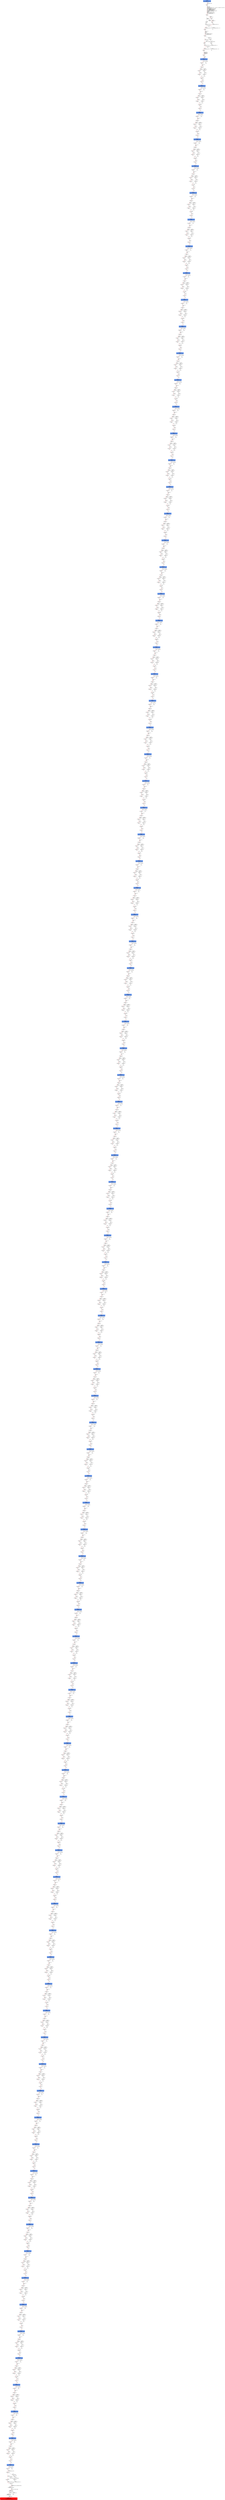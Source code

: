 digraph ARG {
node [style="filled" shape="box" color="white"]
0 [fillcolor="cornflowerblue" label="0 @ N20\nmain entry\nAbstractionState: ABS0: true\n" id="0"]
44 [label="44 @ N61\nmain\n" id="44"]
45 [label="45 @ N24\nmain\n" id="45"]
50 [label="50 @ N26\nmain\n" id="50"]
53 [label="53 @ N28\nmain\n" id="53"]
54 [label="54 @ N29\nmain\n" id="54"]
56 [label="56 @ N35\nmain\n" id="56"]
61 [label="61 @ N38\nmain\n" id="61"]
64 [label="64 @ N39\nmain\n" id="64"]
65 [label="65 @ N40\nmain\n" id="65"]
67 [label="67 @ N43\nmain\n" id="67"]
121929 [fillcolor="cornflowerblue" label="121929 @ N44\nmain\nAbstractionState: ABS8193\n" id="121929"]
121930 [label="121930 @ N45\nmain\n" id="121930"]
121949 [label="121949 @ N48\nmain\n" id="121949"]
121951 [label="121951 @ N50\nmain\n" id="121951"]
121952 [label="121952 @ N52\nmain\n" id="121952"]
121956 [label="121956 @ N49\nmain\n" id="121956"]
121957 [label="121957 @ N54\nmain\n" id="121957"]
121959 [fillcolor="cornflowerblue" label="121959 @ N44\nmain\nAbstractionState: ABS8195\n" id="121959"]
121960 [label="121960 @ N45\nmain\n" id="121960"]
121979 [label="121979 @ N48\nmain\n" id="121979"]
121981 [label="121981 @ N50\nmain\n" id="121981"]
121982 [label="121982 @ N52\nmain\n" id="121982"]
121986 [label="121986 @ N49\nmain\n" id="121986"]
121987 [label="121987 @ N54\nmain\n" id="121987"]
121989 [fillcolor="cornflowerblue" label="121989 @ N44\nmain\nAbstractionState: ABS8197\n" id="121989"]
121990 [label="121990 @ N45\nmain\n" id="121990"]
122009 [label="122009 @ N48\nmain\n" id="122009"]
122011 [label="122011 @ N50\nmain\n" id="122011"]
122012 [label="122012 @ N52\nmain\n" id="122012"]
122016 [label="122016 @ N49\nmain\n" id="122016"]
122017 [label="122017 @ N54\nmain\n" id="122017"]
122019 [fillcolor="cornflowerblue" label="122019 @ N44\nmain\nAbstractionState: ABS8199\n" id="122019"]
122020 [label="122020 @ N45\nmain\n" id="122020"]
122039 [label="122039 @ N48\nmain\n" id="122039"]
122041 [label="122041 @ N50\nmain\n" id="122041"]
122042 [label="122042 @ N52\nmain\n" id="122042"]
122046 [label="122046 @ N49\nmain\n" id="122046"]
122047 [label="122047 @ N54\nmain\n" id="122047"]
122049 [fillcolor="cornflowerblue" label="122049 @ N44\nmain\nAbstractionState: ABS8201\n" id="122049"]
122050 [label="122050 @ N45\nmain\n" id="122050"]
122069 [label="122069 @ N48\nmain\n" id="122069"]
122071 [label="122071 @ N50\nmain\n" id="122071"]
122072 [label="122072 @ N52\nmain\n" id="122072"]
122076 [label="122076 @ N49\nmain\n" id="122076"]
122077 [label="122077 @ N54\nmain\n" id="122077"]
122079 [fillcolor="cornflowerblue" label="122079 @ N44\nmain\nAbstractionState: ABS8203\n" id="122079"]
122080 [label="122080 @ N45\nmain\n" id="122080"]
122099 [label="122099 @ N48\nmain\n" id="122099"]
122101 [label="122101 @ N50\nmain\n" id="122101"]
122102 [label="122102 @ N52\nmain\n" id="122102"]
122106 [label="122106 @ N49\nmain\n" id="122106"]
122107 [label="122107 @ N54\nmain\n" id="122107"]
122109 [fillcolor="cornflowerblue" label="122109 @ N44\nmain\nAbstractionState: ABS8205\n" id="122109"]
122110 [label="122110 @ N45\nmain\n" id="122110"]
122129 [label="122129 @ N48\nmain\n" id="122129"]
122131 [label="122131 @ N50\nmain\n" id="122131"]
122132 [label="122132 @ N52\nmain\n" id="122132"]
122136 [label="122136 @ N49\nmain\n" id="122136"]
122137 [label="122137 @ N54\nmain\n" id="122137"]
122139 [fillcolor="cornflowerblue" label="122139 @ N44\nmain\nAbstractionState: ABS8207\n" id="122139"]
122140 [label="122140 @ N45\nmain\n" id="122140"]
122159 [label="122159 @ N48\nmain\n" id="122159"]
122161 [label="122161 @ N50\nmain\n" id="122161"]
122162 [label="122162 @ N52\nmain\n" id="122162"]
122166 [label="122166 @ N49\nmain\n" id="122166"]
122167 [label="122167 @ N54\nmain\n" id="122167"]
122169 [fillcolor="cornflowerblue" label="122169 @ N44\nmain\nAbstractionState: ABS8209\n" id="122169"]
122170 [label="122170 @ N45\nmain\n" id="122170"]
122189 [label="122189 @ N48\nmain\n" id="122189"]
122191 [label="122191 @ N50\nmain\n" id="122191"]
122192 [label="122192 @ N52\nmain\n" id="122192"]
122196 [label="122196 @ N49\nmain\n" id="122196"]
122197 [label="122197 @ N54\nmain\n" id="122197"]
122199 [fillcolor="cornflowerblue" label="122199 @ N44\nmain\nAbstractionState: ABS8211\n" id="122199"]
122200 [label="122200 @ N45\nmain\n" id="122200"]
122219 [label="122219 @ N48\nmain\n" id="122219"]
122221 [label="122221 @ N50\nmain\n" id="122221"]
122222 [label="122222 @ N52\nmain\n" id="122222"]
122226 [label="122226 @ N49\nmain\n" id="122226"]
122227 [label="122227 @ N54\nmain\n" id="122227"]
122229 [fillcolor="cornflowerblue" label="122229 @ N44\nmain\nAbstractionState: ABS8213\n" id="122229"]
122230 [label="122230 @ N45\nmain\n" id="122230"]
122249 [label="122249 @ N48\nmain\n" id="122249"]
122251 [label="122251 @ N50\nmain\n" id="122251"]
122252 [label="122252 @ N52\nmain\n" id="122252"]
122256 [label="122256 @ N49\nmain\n" id="122256"]
122257 [label="122257 @ N54\nmain\n" id="122257"]
122259 [fillcolor="cornflowerblue" label="122259 @ N44\nmain\nAbstractionState: ABS8215\n" id="122259"]
122260 [label="122260 @ N45\nmain\n" id="122260"]
122279 [label="122279 @ N48\nmain\n" id="122279"]
122281 [label="122281 @ N50\nmain\n" id="122281"]
122282 [label="122282 @ N52\nmain\n" id="122282"]
122286 [label="122286 @ N49\nmain\n" id="122286"]
122287 [label="122287 @ N54\nmain\n" id="122287"]
122289 [fillcolor="cornflowerblue" label="122289 @ N44\nmain\nAbstractionState: ABS8217\n" id="122289"]
122290 [label="122290 @ N45\nmain\n" id="122290"]
122309 [label="122309 @ N48\nmain\n" id="122309"]
122311 [label="122311 @ N50\nmain\n" id="122311"]
122312 [label="122312 @ N52\nmain\n" id="122312"]
122316 [label="122316 @ N49\nmain\n" id="122316"]
122317 [label="122317 @ N54\nmain\n" id="122317"]
122319 [fillcolor="cornflowerblue" label="122319 @ N44\nmain\nAbstractionState: ABS8219\n" id="122319"]
122320 [label="122320 @ N45\nmain\n" id="122320"]
122339 [label="122339 @ N48\nmain\n" id="122339"]
122341 [label="122341 @ N50\nmain\n" id="122341"]
122342 [label="122342 @ N52\nmain\n" id="122342"]
122346 [label="122346 @ N49\nmain\n" id="122346"]
122347 [label="122347 @ N54\nmain\n" id="122347"]
122349 [fillcolor="cornflowerblue" label="122349 @ N44\nmain\nAbstractionState: ABS8221\n" id="122349"]
122350 [label="122350 @ N45\nmain\n" id="122350"]
122369 [label="122369 @ N48\nmain\n" id="122369"]
122371 [label="122371 @ N50\nmain\n" id="122371"]
122372 [label="122372 @ N52\nmain\n" id="122372"]
122376 [label="122376 @ N49\nmain\n" id="122376"]
122377 [label="122377 @ N54\nmain\n" id="122377"]
122379 [fillcolor="cornflowerblue" label="122379 @ N44\nmain\nAbstractionState: ABS8223\n" id="122379"]
122380 [label="122380 @ N45\nmain\n" id="122380"]
122399 [label="122399 @ N48\nmain\n" id="122399"]
122401 [label="122401 @ N50\nmain\n" id="122401"]
122402 [label="122402 @ N52\nmain\n" id="122402"]
122406 [label="122406 @ N49\nmain\n" id="122406"]
122407 [label="122407 @ N54\nmain\n" id="122407"]
122409 [fillcolor="cornflowerblue" label="122409 @ N44\nmain\nAbstractionState: ABS8225\n" id="122409"]
122410 [label="122410 @ N45\nmain\n" id="122410"]
122429 [label="122429 @ N48\nmain\n" id="122429"]
122431 [label="122431 @ N50\nmain\n" id="122431"]
122432 [label="122432 @ N52\nmain\n" id="122432"]
122436 [label="122436 @ N49\nmain\n" id="122436"]
122437 [label="122437 @ N54\nmain\n" id="122437"]
122439 [fillcolor="cornflowerblue" label="122439 @ N44\nmain\nAbstractionState: ABS8227\n" id="122439"]
122440 [label="122440 @ N45\nmain\n" id="122440"]
122459 [label="122459 @ N48\nmain\n" id="122459"]
122461 [label="122461 @ N50\nmain\n" id="122461"]
122462 [label="122462 @ N52\nmain\n" id="122462"]
122466 [label="122466 @ N49\nmain\n" id="122466"]
122467 [label="122467 @ N54\nmain\n" id="122467"]
122469 [fillcolor="cornflowerblue" label="122469 @ N44\nmain\nAbstractionState: ABS8229\n" id="122469"]
122470 [label="122470 @ N45\nmain\n" id="122470"]
122489 [label="122489 @ N48\nmain\n" id="122489"]
122491 [label="122491 @ N50\nmain\n" id="122491"]
122492 [label="122492 @ N52\nmain\n" id="122492"]
122496 [label="122496 @ N49\nmain\n" id="122496"]
122497 [label="122497 @ N54\nmain\n" id="122497"]
122499 [fillcolor="cornflowerblue" label="122499 @ N44\nmain\nAbstractionState: ABS8231\n" id="122499"]
122500 [label="122500 @ N45\nmain\n" id="122500"]
122519 [label="122519 @ N48\nmain\n" id="122519"]
122521 [label="122521 @ N50\nmain\n" id="122521"]
122522 [label="122522 @ N52\nmain\n" id="122522"]
122526 [label="122526 @ N49\nmain\n" id="122526"]
122527 [label="122527 @ N54\nmain\n" id="122527"]
122529 [fillcolor="cornflowerblue" label="122529 @ N44\nmain\nAbstractionState: ABS8233\n" id="122529"]
122530 [label="122530 @ N45\nmain\n" id="122530"]
122549 [label="122549 @ N48\nmain\n" id="122549"]
122551 [label="122551 @ N50\nmain\n" id="122551"]
122552 [label="122552 @ N52\nmain\n" id="122552"]
122556 [label="122556 @ N49\nmain\n" id="122556"]
122557 [label="122557 @ N54\nmain\n" id="122557"]
122559 [fillcolor="cornflowerblue" label="122559 @ N44\nmain\nAbstractionState: ABS8235\n" id="122559"]
122560 [label="122560 @ N45\nmain\n" id="122560"]
122579 [label="122579 @ N48\nmain\n" id="122579"]
122581 [label="122581 @ N50\nmain\n" id="122581"]
122582 [label="122582 @ N52\nmain\n" id="122582"]
122586 [label="122586 @ N49\nmain\n" id="122586"]
122587 [label="122587 @ N54\nmain\n" id="122587"]
122589 [fillcolor="cornflowerblue" label="122589 @ N44\nmain\nAbstractionState: ABS8237\n" id="122589"]
122590 [label="122590 @ N45\nmain\n" id="122590"]
122609 [label="122609 @ N48\nmain\n" id="122609"]
122611 [label="122611 @ N50\nmain\n" id="122611"]
122612 [label="122612 @ N52\nmain\n" id="122612"]
122616 [label="122616 @ N49\nmain\n" id="122616"]
122617 [label="122617 @ N54\nmain\n" id="122617"]
122619 [fillcolor="cornflowerblue" label="122619 @ N44\nmain\nAbstractionState: ABS8239\n" id="122619"]
122620 [label="122620 @ N45\nmain\n" id="122620"]
122639 [label="122639 @ N48\nmain\n" id="122639"]
122641 [label="122641 @ N50\nmain\n" id="122641"]
122642 [label="122642 @ N52\nmain\n" id="122642"]
122646 [label="122646 @ N49\nmain\n" id="122646"]
122647 [label="122647 @ N54\nmain\n" id="122647"]
122649 [fillcolor="cornflowerblue" label="122649 @ N44\nmain\nAbstractionState: ABS8241\n" id="122649"]
122650 [label="122650 @ N45\nmain\n" id="122650"]
122669 [label="122669 @ N48\nmain\n" id="122669"]
122671 [label="122671 @ N50\nmain\n" id="122671"]
122672 [label="122672 @ N52\nmain\n" id="122672"]
122676 [label="122676 @ N49\nmain\n" id="122676"]
122677 [label="122677 @ N54\nmain\n" id="122677"]
122679 [fillcolor="cornflowerblue" label="122679 @ N44\nmain\nAbstractionState: ABS8243\n" id="122679"]
122680 [label="122680 @ N45\nmain\n" id="122680"]
122699 [label="122699 @ N48\nmain\n" id="122699"]
122701 [label="122701 @ N50\nmain\n" id="122701"]
122702 [label="122702 @ N52\nmain\n" id="122702"]
122706 [label="122706 @ N49\nmain\n" id="122706"]
122707 [label="122707 @ N54\nmain\n" id="122707"]
122709 [fillcolor="cornflowerblue" label="122709 @ N44\nmain\nAbstractionState: ABS8245\n" id="122709"]
122710 [label="122710 @ N45\nmain\n" id="122710"]
122729 [label="122729 @ N48\nmain\n" id="122729"]
122731 [label="122731 @ N50\nmain\n" id="122731"]
122732 [label="122732 @ N52\nmain\n" id="122732"]
122736 [label="122736 @ N49\nmain\n" id="122736"]
122737 [label="122737 @ N54\nmain\n" id="122737"]
122739 [fillcolor="cornflowerblue" label="122739 @ N44\nmain\nAbstractionState: ABS8247\n" id="122739"]
122740 [label="122740 @ N45\nmain\n" id="122740"]
122759 [label="122759 @ N48\nmain\n" id="122759"]
122761 [label="122761 @ N50\nmain\n" id="122761"]
122762 [label="122762 @ N52\nmain\n" id="122762"]
122766 [label="122766 @ N49\nmain\n" id="122766"]
122767 [label="122767 @ N54\nmain\n" id="122767"]
122769 [fillcolor="cornflowerblue" label="122769 @ N44\nmain\nAbstractionState: ABS8249\n" id="122769"]
122770 [label="122770 @ N45\nmain\n" id="122770"]
122789 [label="122789 @ N48\nmain\n" id="122789"]
122791 [label="122791 @ N50\nmain\n" id="122791"]
122792 [label="122792 @ N52\nmain\n" id="122792"]
122796 [label="122796 @ N49\nmain\n" id="122796"]
122797 [label="122797 @ N54\nmain\n" id="122797"]
122799 [fillcolor="cornflowerblue" label="122799 @ N44\nmain\nAbstractionState: ABS8251\n" id="122799"]
122800 [label="122800 @ N45\nmain\n" id="122800"]
122819 [label="122819 @ N48\nmain\n" id="122819"]
122821 [label="122821 @ N50\nmain\n" id="122821"]
122822 [label="122822 @ N52\nmain\n" id="122822"]
122826 [label="122826 @ N49\nmain\n" id="122826"]
122827 [label="122827 @ N54\nmain\n" id="122827"]
122829 [fillcolor="cornflowerblue" label="122829 @ N44\nmain\nAbstractionState: ABS8253\n" id="122829"]
122830 [label="122830 @ N45\nmain\n" id="122830"]
122849 [label="122849 @ N48\nmain\n" id="122849"]
122851 [label="122851 @ N50\nmain\n" id="122851"]
122852 [label="122852 @ N52\nmain\n" id="122852"]
122856 [label="122856 @ N49\nmain\n" id="122856"]
122857 [label="122857 @ N54\nmain\n" id="122857"]
122859 [fillcolor="cornflowerblue" label="122859 @ N44\nmain\nAbstractionState: ABS8255\n" id="122859"]
122860 [label="122860 @ N45\nmain\n" id="122860"]
122879 [label="122879 @ N48\nmain\n" id="122879"]
122881 [label="122881 @ N50\nmain\n" id="122881"]
122882 [label="122882 @ N52\nmain\n" id="122882"]
122886 [label="122886 @ N49\nmain\n" id="122886"]
122887 [label="122887 @ N54\nmain\n" id="122887"]
122889 [fillcolor="cornflowerblue" label="122889 @ N44\nmain\nAbstractionState: ABS8257\n" id="122889"]
122890 [label="122890 @ N45\nmain\n" id="122890"]
122909 [label="122909 @ N48\nmain\n" id="122909"]
122911 [label="122911 @ N50\nmain\n" id="122911"]
122912 [label="122912 @ N52\nmain\n" id="122912"]
122916 [label="122916 @ N49\nmain\n" id="122916"]
122917 [label="122917 @ N54\nmain\n" id="122917"]
122919 [fillcolor="cornflowerblue" label="122919 @ N44\nmain\nAbstractionState: ABS8259\n" id="122919"]
122920 [label="122920 @ N45\nmain\n" id="122920"]
122939 [label="122939 @ N48\nmain\n" id="122939"]
122941 [label="122941 @ N50\nmain\n" id="122941"]
122942 [label="122942 @ N52\nmain\n" id="122942"]
122946 [label="122946 @ N49\nmain\n" id="122946"]
122947 [label="122947 @ N54\nmain\n" id="122947"]
122949 [fillcolor="cornflowerblue" label="122949 @ N44\nmain\nAbstractionState: ABS8261\n" id="122949"]
122950 [label="122950 @ N45\nmain\n" id="122950"]
122969 [label="122969 @ N48\nmain\n" id="122969"]
122971 [label="122971 @ N50\nmain\n" id="122971"]
122972 [label="122972 @ N52\nmain\n" id="122972"]
122976 [label="122976 @ N49\nmain\n" id="122976"]
122977 [label="122977 @ N54\nmain\n" id="122977"]
122979 [fillcolor="cornflowerblue" label="122979 @ N44\nmain\nAbstractionState: ABS8263\n" id="122979"]
122980 [label="122980 @ N45\nmain\n" id="122980"]
122999 [label="122999 @ N48\nmain\n" id="122999"]
123001 [label="123001 @ N50\nmain\n" id="123001"]
123002 [label="123002 @ N52\nmain\n" id="123002"]
123006 [label="123006 @ N49\nmain\n" id="123006"]
123007 [label="123007 @ N54\nmain\n" id="123007"]
123009 [fillcolor="cornflowerblue" label="123009 @ N44\nmain\nAbstractionState: ABS8265\n" id="123009"]
123010 [label="123010 @ N45\nmain\n" id="123010"]
123029 [label="123029 @ N48\nmain\n" id="123029"]
123031 [label="123031 @ N50\nmain\n" id="123031"]
123032 [label="123032 @ N52\nmain\n" id="123032"]
123036 [label="123036 @ N49\nmain\n" id="123036"]
123037 [label="123037 @ N54\nmain\n" id="123037"]
123039 [fillcolor="cornflowerblue" label="123039 @ N44\nmain\nAbstractionState: ABS8267\n" id="123039"]
123040 [label="123040 @ N45\nmain\n" id="123040"]
123059 [label="123059 @ N48\nmain\n" id="123059"]
123061 [label="123061 @ N50\nmain\n" id="123061"]
123062 [label="123062 @ N52\nmain\n" id="123062"]
123066 [label="123066 @ N49\nmain\n" id="123066"]
123067 [label="123067 @ N54\nmain\n" id="123067"]
123069 [fillcolor="cornflowerblue" label="123069 @ N44\nmain\nAbstractionState: ABS8269\n" id="123069"]
123070 [label="123070 @ N45\nmain\n" id="123070"]
123089 [label="123089 @ N48\nmain\n" id="123089"]
123091 [label="123091 @ N50\nmain\n" id="123091"]
123092 [label="123092 @ N52\nmain\n" id="123092"]
123096 [label="123096 @ N49\nmain\n" id="123096"]
123097 [label="123097 @ N54\nmain\n" id="123097"]
123099 [fillcolor="cornflowerblue" label="123099 @ N44\nmain\nAbstractionState: ABS8271\n" id="123099"]
123100 [label="123100 @ N45\nmain\n" id="123100"]
123119 [label="123119 @ N48\nmain\n" id="123119"]
123121 [label="123121 @ N50\nmain\n" id="123121"]
123122 [label="123122 @ N52\nmain\n" id="123122"]
123126 [label="123126 @ N49\nmain\n" id="123126"]
123127 [label="123127 @ N54\nmain\n" id="123127"]
123129 [fillcolor="cornflowerblue" label="123129 @ N44\nmain\nAbstractionState: ABS8273\n" id="123129"]
123130 [label="123130 @ N45\nmain\n" id="123130"]
123149 [label="123149 @ N48\nmain\n" id="123149"]
123151 [label="123151 @ N50\nmain\n" id="123151"]
123152 [label="123152 @ N52\nmain\n" id="123152"]
123156 [label="123156 @ N49\nmain\n" id="123156"]
123157 [label="123157 @ N54\nmain\n" id="123157"]
123159 [fillcolor="cornflowerblue" label="123159 @ N44\nmain\nAbstractionState: ABS8275\n" id="123159"]
123160 [label="123160 @ N45\nmain\n" id="123160"]
123179 [label="123179 @ N48\nmain\n" id="123179"]
123181 [label="123181 @ N50\nmain\n" id="123181"]
123182 [label="123182 @ N52\nmain\n" id="123182"]
123186 [label="123186 @ N49\nmain\n" id="123186"]
123187 [label="123187 @ N54\nmain\n" id="123187"]
123189 [fillcolor="cornflowerblue" label="123189 @ N44\nmain\nAbstractionState: ABS8277\n" id="123189"]
123190 [label="123190 @ N45\nmain\n" id="123190"]
123209 [label="123209 @ N48\nmain\n" id="123209"]
123211 [label="123211 @ N50\nmain\n" id="123211"]
123212 [label="123212 @ N52\nmain\n" id="123212"]
123216 [label="123216 @ N49\nmain\n" id="123216"]
123217 [label="123217 @ N54\nmain\n" id="123217"]
123219 [fillcolor="cornflowerblue" label="123219 @ N44\nmain\nAbstractionState: ABS8279\n" id="123219"]
123220 [label="123220 @ N45\nmain\n" id="123220"]
123239 [label="123239 @ N48\nmain\n" id="123239"]
123241 [label="123241 @ N50\nmain\n" id="123241"]
123242 [label="123242 @ N52\nmain\n" id="123242"]
123246 [label="123246 @ N49\nmain\n" id="123246"]
123247 [label="123247 @ N54\nmain\n" id="123247"]
123249 [fillcolor="cornflowerblue" label="123249 @ N44\nmain\nAbstractionState: ABS8281\n" id="123249"]
123250 [label="123250 @ N45\nmain\n" id="123250"]
123269 [label="123269 @ N48\nmain\n" id="123269"]
123271 [label="123271 @ N50\nmain\n" id="123271"]
123272 [label="123272 @ N52\nmain\n" id="123272"]
123276 [label="123276 @ N49\nmain\n" id="123276"]
123277 [label="123277 @ N54\nmain\n" id="123277"]
123279 [fillcolor="cornflowerblue" label="123279 @ N44\nmain\nAbstractionState: ABS8283\n" id="123279"]
123280 [label="123280 @ N45\nmain\n" id="123280"]
123299 [label="123299 @ N48\nmain\n" id="123299"]
123301 [label="123301 @ N50\nmain\n" id="123301"]
123302 [label="123302 @ N52\nmain\n" id="123302"]
123306 [label="123306 @ N49\nmain\n" id="123306"]
123307 [label="123307 @ N54\nmain\n" id="123307"]
123309 [fillcolor="cornflowerblue" label="123309 @ N44\nmain\nAbstractionState: ABS8285\n" id="123309"]
123310 [label="123310 @ N45\nmain\n" id="123310"]
123329 [label="123329 @ N48\nmain\n" id="123329"]
123331 [label="123331 @ N50\nmain\n" id="123331"]
123332 [label="123332 @ N52\nmain\n" id="123332"]
123336 [label="123336 @ N49\nmain\n" id="123336"]
123337 [label="123337 @ N54\nmain\n" id="123337"]
123339 [fillcolor="cornflowerblue" label="123339 @ N44\nmain\nAbstractionState: ABS8287\n" id="123339"]
123340 [label="123340 @ N45\nmain\n" id="123340"]
123359 [label="123359 @ N48\nmain\n" id="123359"]
123361 [label="123361 @ N50\nmain\n" id="123361"]
123362 [label="123362 @ N52\nmain\n" id="123362"]
123366 [label="123366 @ N49\nmain\n" id="123366"]
123367 [label="123367 @ N54\nmain\n" id="123367"]
123369 [fillcolor="cornflowerblue" label="123369 @ N44\nmain\nAbstractionState: ABS8289\n" id="123369"]
123370 [label="123370 @ N45\nmain\n" id="123370"]
123389 [label="123389 @ N48\nmain\n" id="123389"]
123391 [label="123391 @ N50\nmain\n" id="123391"]
123392 [label="123392 @ N52\nmain\n" id="123392"]
123396 [label="123396 @ N49\nmain\n" id="123396"]
123397 [label="123397 @ N54\nmain\n" id="123397"]
123399 [fillcolor="cornflowerblue" label="123399 @ N44\nmain\nAbstractionState: ABS8291\n" id="123399"]
123400 [label="123400 @ N45\nmain\n" id="123400"]
123419 [label="123419 @ N48\nmain\n" id="123419"]
123421 [label="123421 @ N50\nmain\n" id="123421"]
123422 [label="123422 @ N52\nmain\n" id="123422"]
123426 [label="123426 @ N49\nmain\n" id="123426"]
123427 [label="123427 @ N54\nmain\n" id="123427"]
123429 [fillcolor="cornflowerblue" label="123429 @ N44\nmain\nAbstractionState: ABS8293\n" id="123429"]
123430 [label="123430 @ N45\nmain\n" id="123430"]
123449 [label="123449 @ N48\nmain\n" id="123449"]
123451 [label="123451 @ N50\nmain\n" id="123451"]
123452 [label="123452 @ N52\nmain\n" id="123452"]
123456 [label="123456 @ N49\nmain\n" id="123456"]
123457 [label="123457 @ N54\nmain\n" id="123457"]
123459 [fillcolor="cornflowerblue" label="123459 @ N44\nmain\nAbstractionState: ABS8295\n" id="123459"]
123460 [label="123460 @ N45\nmain\n" id="123460"]
123479 [label="123479 @ N48\nmain\n" id="123479"]
123481 [label="123481 @ N50\nmain\n" id="123481"]
123482 [label="123482 @ N52\nmain\n" id="123482"]
123486 [label="123486 @ N49\nmain\n" id="123486"]
123487 [label="123487 @ N54\nmain\n" id="123487"]
123489 [fillcolor="cornflowerblue" label="123489 @ N44\nmain\nAbstractionState: ABS8297\n" id="123489"]
123490 [label="123490 @ N45\nmain\n" id="123490"]
123509 [label="123509 @ N48\nmain\n" id="123509"]
123511 [label="123511 @ N50\nmain\n" id="123511"]
123512 [label="123512 @ N52\nmain\n" id="123512"]
123516 [label="123516 @ N49\nmain\n" id="123516"]
123517 [label="123517 @ N54\nmain\n" id="123517"]
123519 [fillcolor="cornflowerblue" label="123519 @ N44\nmain\nAbstractionState: ABS8299\n" id="123519"]
123520 [label="123520 @ N45\nmain\n" id="123520"]
123539 [label="123539 @ N48\nmain\n" id="123539"]
123541 [label="123541 @ N50\nmain\n" id="123541"]
123542 [label="123542 @ N52\nmain\n" id="123542"]
123546 [label="123546 @ N49\nmain\n" id="123546"]
123547 [label="123547 @ N54\nmain\n" id="123547"]
123549 [fillcolor="cornflowerblue" label="123549 @ N44\nmain\nAbstractionState: ABS8301\n" id="123549"]
123550 [label="123550 @ N45\nmain\n" id="123550"]
123569 [label="123569 @ N48\nmain\n" id="123569"]
123571 [label="123571 @ N50\nmain\n" id="123571"]
123572 [label="123572 @ N52\nmain\n" id="123572"]
123576 [label="123576 @ N49\nmain\n" id="123576"]
123577 [label="123577 @ N54\nmain\n" id="123577"]
123579 [fillcolor="cornflowerblue" label="123579 @ N44\nmain\nAbstractionState: ABS8303\n" id="123579"]
123580 [label="123580 @ N45\nmain\n" id="123580"]
123599 [label="123599 @ N48\nmain\n" id="123599"]
123601 [label="123601 @ N50\nmain\n" id="123601"]
123602 [label="123602 @ N52\nmain\n" id="123602"]
123606 [label="123606 @ N49\nmain\n" id="123606"]
123607 [label="123607 @ N54\nmain\n" id="123607"]
123609 [fillcolor="cornflowerblue" label="123609 @ N44\nmain\nAbstractionState: ABS8305\n" id="123609"]
123610 [label="123610 @ N45\nmain\n" id="123610"]
123629 [label="123629 @ N48\nmain\n" id="123629"]
123631 [label="123631 @ N50\nmain\n" id="123631"]
123632 [label="123632 @ N52\nmain\n" id="123632"]
123636 [label="123636 @ N49\nmain\n" id="123636"]
123637 [label="123637 @ N54\nmain\n" id="123637"]
123639 [fillcolor="cornflowerblue" label="123639 @ N44\nmain\nAbstractionState: ABS8307\n" id="123639"]
123640 [label="123640 @ N45\nmain\n" id="123640"]
123659 [label="123659 @ N48\nmain\n" id="123659"]
123661 [label="123661 @ N50\nmain\n" id="123661"]
123662 [label="123662 @ N52\nmain\n" id="123662"]
123666 [label="123666 @ N49\nmain\n" id="123666"]
123667 [label="123667 @ N54\nmain\n" id="123667"]
123669 [fillcolor="cornflowerblue" label="123669 @ N44\nmain\nAbstractionState: ABS8309\n" id="123669"]
123670 [label="123670 @ N45\nmain\n" id="123670"]
123689 [label="123689 @ N48\nmain\n" id="123689"]
123691 [label="123691 @ N50\nmain\n" id="123691"]
123692 [label="123692 @ N52\nmain\n" id="123692"]
123696 [label="123696 @ N49\nmain\n" id="123696"]
123697 [label="123697 @ N54\nmain\n" id="123697"]
123699 [fillcolor="cornflowerblue" label="123699 @ N44\nmain\nAbstractionState: ABS8311\n" id="123699"]
123700 [label="123700 @ N45\nmain\n" id="123700"]
123719 [label="123719 @ N48\nmain\n" id="123719"]
123721 [label="123721 @ N50\nmain\n" id="123721"]
123722 [label="123722 @ N52\nmain\n" id="123722"]
123726 [label="123726 @ N49\nmain\n" id="123726"]
123727 [label="123727 @ N54\nmain\n" id="123727"]
123729 [fillcolor="cornflowerblue" label="123729 @ N44\nmain\nAbstractionState: ABS8313\n" id="123729"]
123730 [label="123730 @ N45\nmain\n" id="123730"]
123749 [label="123749 @ N48\nmain\n" id="123749"]
123751 [label="123751 @ N50\nmain\n" id="123751"]
123752 [label="123752 @ N52\nmain\n" id="123752"]
123756 [label="123756 @ N49\nmain\n" id="123756"]
123757 [label="123757 @ N54\nmain\n" id="123757"]
123759 [fillcolor="cornflowerblue" label="123759 @ N44\nmain\nAbstractionState: ABS8315\n" id="123759"]
123760 [label="123760 @ N45\nmain\n" id="123760"]
123779 [label="123779 @ N48\nmain\n" id="123779"]
123781 [label="123781 @ N50\nmain\n" id="123781"]
123782 [label="123782 @ N52\nmain\n" id="123782"]
123786 [label="123786 @ N49\nmain\n" id="123786"]
123787 [label="123787 @ N54\nmain\n" id="123787"]
123789 [fillcolor="cornflowerblue" label="123789 @ N44\nmain\nAbstractionState: ABS8317\n" id="123789"]
123790 [label="123790 @ N45\nmain\n" id="123790"]
123809 [label="123809 @ N48\nmain\n" id="123809"]
123811 [label="123811 @ N50\nmain\n" id="123811"]
123812 [label="123812 @ N52\nmain\n" id="123812"]
123816 [label="123816 @ N49\nmain\n" id="123816"]
123817 [label="123817 @ N54\nmain\n" id="123817"]
123819 [fillcolor="cornflowerblue" label="123819 @ N44\nmain\nAbstractionState: ABS8319\n" id="123819"]
123820 [label="123820 @ N45\nmain\n" id="123820"]
123839 [label="123839 @ N48\nmain\n" id="123839"]
123841 [label="123841 @ N50\nmain\n" id="123841"]
123842 [label="123842 @ N52\nmain\n" id="123842"]
123846 [label="123846 @ N49\nmain\n" id="123846"]
123847 [label="123847 @ N54\nmain\n" id="123847"]
123849 [fillcolor="cornflowerblue" label="123849 @ N44\nmain\nAbstractionState: ABS8321\n" id="123849"]
123850 [label="123850 @ N45\nmain\n" id="123850"]
123869 [label="123869 @ N48\nmain\n" id="123869"]
123871 [label="123871 @ N50\nmain\n" id="123871"]
123872 [label="123872 @ N52\nmain\n" id="123872"]
123876 [label="123876 @ N49\nmain\n" id="123876"]
123877 [label="123877 @ N54\nmain\n" id="123877"]
123879 [fillcolor="cornflowerblue" label="123879 @ N44\nmain\nAbstractionState: ABS8323\n" id="123879"]
123880 [label="123880 @ N45\nmain\n" id="123880"]
123899 [label="123899 @ N48\nmain\n" id="123899"]
123901 [label="123901 @ N50\nmain\n" id="123901"]
123902 [label="123902 @ N52\nmain\n" id="123902"]
123906 [label="123906 @ N49\nmain\n" id="123906"]
123907 [label="123907 @ N54\nmain\n" id="123907"]
123909 [fillcolor="cornflowerblue" label="123909 @ N44\nmain\nAbstractionState: ABS8325\n" id="123909"]
123910 [label="123910 @ N45\nmain\n" id="123910"]
123929 [label="123929 @ N48\nmain\n" id="123929"]
123931 [label="123931 @ N50\nmain\n" id="123931"]
123932 [label="123932 @ N52\nmain\n" id="123932"]
123936 [label="123936 @ N49\nmain\n" id="123936"]
123937 [label="123937 @ N54\nmain\n" id="123937"]
123939 [fillcolor="cornflowerblue" label="123939 @ N44\nmain\nAbstractionState: ABS8327\n" id="123939"]
123940 [label="123940 @ N45\nmain\n" id="123940"]
123959 [label="123959 @ N48\nmain\n" id="123959"]
123961 [label="123961 @ N50\nmain\n" id="123961"]
123962 [label="123962 @ N52\nmain\n" id="123962"]
123966 [label="123966 @ N49\nmain\n" id="123966"]
123967 [label="123967 @ N54\nmain\n" id="123967"]
123969 [fillcolor="cornflowerblue" label="123969 @ N44\nmain\nAbstractionState: ABS8329\n" id="123969"]
123970 [label="123970 @ N45\nmain\n" id="123970"]
123989 [label="123989 @ N48\nmain\n" id="123989"]
123991 [label="123991 @ N50\nmain\n" id="123991"]
123992 [label="123992 @ N52\nmain\n" id="123992"]
123996 [label="123996 @ N49\nmain\n" id="123996"]
123997 [label="123997 @ N54\nmain\n" id="123997"]
123999 [fillcolor="cornflowerblue" label="123999 @ N44\nmain\nAbstractionState: ABS8331\n" id="123999"]
124000 [label="124000 @ N45\nmain\n" id="124000"]
124019 [label="124019 @ N48\nmain\n" id="124019"]
124021 [label="124021 @ N50\nmain\n" id="124021"]
124022 [label="124022 @ N52\nmain\n" id="124022"]
124026 [label="124026 @ N49\nmain\n" id="124026"]
124027 [label="124027 @ N54\nmain\n" id="124027"]
124029 [fillcolor="cornflowerblue" label="124029 @ N44\nmain\nAbstractionState: ABS8333\n" id="124029"]
124030 [label="124030 @ N45\nmain\n" id="124030"]
124049 [label="124049 @ N48\nmain\n" id="124049"]
124051 [label="124051 @ N50\nmain\n" id="124051"]
124052 [label="124052 @ N52\nmain\n" id="124052"]
124056 [label="124056 @ N49\nmain\n" id="124056"]
124057 [label="124057 @ N54\nmain\n" id="124057"]
124059 [fillcolor="cornflowerblue" label="124059 @ N44\nmain\nAbstractionState: ABS8335\n" id="124059"]
124060 [label="124060 @ N45\nmain\n" id="124060"]
124079 [label="124079 @ N48\nmain\n" id="124079"]
124081 [label="124081 @ N50\nmain\n" id="124081"]
124082 [label="124082 @ N52\nmain\n" id="124082"]
124086 [label="124086 @ N49\nmain\n" id="124086"]
124087 [label="124087 @ N54\nmain\n" id="124087"]
124089 [fillcolor="cornflowerblue" label="124089 @ N44\nmain\nAbstractionState: ABS8337\n" id="124089"]
124090 [label="124090 @ N45\nmain\n" id="124090"]
124109 [label="124109 @ N48\nmain\n" id="124109"]
124111 [label="124111 @ N50\nmain\n" id="124111"]
124112 [label="124112 @ N52\nmain\n" id="124112"]
124116 [label="124116 @ N49\nmain\n" id="124116"]
124117 [label="124117 @ N54\nmain\n" id="124117"]
124119 [fillcolor="cornflowerblue" label="124119 @ N44\nmain\nAbstractionState: ABS8339\n" id="124119"]
124120 [label="124120 @ N45\nmain\n" id="124120"]
124139 [label="124139 @ N48\nmain\n" id="124139"]
124141 [label="124141 @ N50\nmain\n" id="124141"]
124142 [label="124142 @ N52\nmain\n" id="124142"]
124146 [label="124146 @ N49\nmain\n" id="124146"]
124147 [label="124147 @ N54\nmain\n" id="124147"]
124149 [fillcolor="cornflowerblue" label="124149 @ N44\nmain\nAbstractionState: ABS8341\n" id="124149"]
124150 [label="124150 @ N45\nmain\n" id="124150"]
124169 [label="124169 @ N48\nmain\n" id="124169"]
124171 [label="124171 @ N50\nmain\n" id="124171"]
124172 [label="124172 @ N52\nmain\n" id="124172"]
124176 [label="124176 @ N49\nmain\n" id="124176"]
124177 [label="124177 @ N54\nmain\n" id="124177"]
124179 [fillcolor="cornflowerblue" label="124179 @ N44\nmain\nAbstractionState: ABS8343\n" id="124179"]
124180 [label="124180 @ N45\nmain\n" id="124180"]
124199 [label="124199 @ N48\nmain\n" id="124199"]
124201 [label="124201 @ N50\nmain\n" id="124201"]
124202 [label="124202 @ N52\nmain\n" id="124202"]
124206 [label="124206 @ N49\nmain\n" id="124206"]
124207 [label="124207 @ N54\nmain\n" id="124207"]
124209 [fillcolor="cornflowerblue" label="124209 @ N44\nmain\nAbstractionState: ABS8345\n" id="124209"]
124210 [label="124210 @ N45\nmain\n" id="124210"]
124229 [label="124229 @ N48\nmain\n" id="124229"]
124231 [label="124231 @ N50\nmain\n" id="124231"]
124232 [label="124232 @ N52\nmain\n" id="124232"]
124236 [label="124236 @ N49\nmain\n" id="124236"]
124237 [label="124237 @ N54\nmain\n" id="124237"]
124239 [fillcolor="cornflowerblue" label="124239 @ N44\nmain\nAbstractionState: ABS8347\n" id="124239"]
124240 [label="124240 @ N45\nmain\n" id="124240"]
124259 [label="124259 @ N48\nmain\n" id="124259"]
124261 [label="124261 @ N50\nmain\n" id="124261"]
124262 [label="124262 @ N52\nmain\n" id="124262"]
124266 [label="124266 @ N49\nmain\n" id="124266"]
124267 [label="124267 @ N54\nmain\n" id="124267"]
124269 [fillcolor="cornflowerblue" label="124269 @ N44\nmain\nAbstractionState: ABS8349\n" id="124269"]
124270 [label="124270 @ N45\nmain\n" id="124270"]
124289 [label="124289 @ N48\nmain\n" id="124289"]
124291 [label="124291 @ N50\nmain\n" id="124291"]
124292 [label="124292 @ N52\nmain\n" id="124292"]
124296 [label="124296 @ N49\nmain\n" id="124296"]
124297 [label="124297 @ N54\nmain\n" id="124297"]
124299 [fillcolor="cornflowerblue" label="124299 @ N44\nmain\nAbstractionState: ABS8351\n" id="124299"]
124300 [label="124300 @ N45\nmain\n" id="124300"]
124319 [label="124319 @ N48\nmain\n" id="124319"]
124321 [label="124321 @ N50\nmain\n" id="124321"]
124322 [label="124322 @ N52\nmain\n" id="124322"]
124326 [label="124326 @ N49\nmain\n" id="124326"]
124327 [label="124327 @ N54\nmain\n" id="124327"]
124329 [fillcolor="cornflowerblue" label="124329 @ N44\nmain\nAbstractionState: ABS8353\n" id="124329"]
124330 [label="124330 @ N45\nmain\n" id="124330"]
124349 [label="124349 @ N48\nmain\n" id="124349"]
124351 [label="124351 @ N50\nmain\n" id="124351"]
124352 [label="124352 @ N52\nmain\n" id="124352"]
124356 [label="124356 @ N49\nmain\n" id="124356"]
124357 [label="124357 @ N54\nmain\n" id="124357"]
124359 [fillcolor="cornflowerblue" label="124359 @ N44\nmain\nAbstractionState: ABS8355\n" id="124359"]
124360 [label="124360 @ N45\nmain\n" id="124360"]
124379 [label="124379 @ N48\nmain\n" id="124379"]
124381 [label="124381 @ N50\nmain\n" id="124381"]
124382 [label="124382 @ N52\nmain\n" id="124382"]
124386 [label="124386 @ N49\nmain\n" id="124386"]
124387 [label="124387 @ N54\nmain\n" id="124387"]
124389 [fillcolor="cornflowerblue" label="124389 @ N44\nmain\nAbstractionState: ABS8357\n" id="124389"]
124390 [label="124390 @ N45\nmain\n" id="124390"]
124409 [label="124409 @ N48\nmain\n" id="124409"]
124411 [label="124411 @ N50\nmain\n" id="124411"]
124412 [label="124412 @ N52\nmain\n" id="124412"]
124416 [label="124416 @ N49\nmain\n" id="124416"]
124417 [label="124417 @ N54\nmain\n" id="124417"]
124419 [fillcolor="cornflowerblue" label="124419 @ N44\nmain\nAbstractionState: ABS8359\n" id="124419"]
124420 [label="124420 @ N45\nmain\n" id="124420"]
124439 [label="124439 @ N48\nmain\n" id="124439"]
124441 [label="124441 @ N50\nmain\n" id="124441"]
124442 [label="124442 @ N52\nmain\n" id="124442"]
124446 [label="124446 @ N49\nmain\n" id="124446"]
124447 [label="124447 @ N54\nmain\n" id="124447"]
124449 [fillcolor="cornflowerblue" label="124449 @ N44\nmain\nAbstractionState: ABS8361\n" id="124449"]
124450 [label="124450 @ N45\nmain\n" id="124450"]
124469 [label="124469 @ N48\nmain\n" id="124469"]
124471 [label="124471 @ N50\nmain\n" id="124471"]
124472 [label="124472 @ N52\nmain\n" id="124472"]
124476 [label="124476 @ N49\nmain\n" id="124476"]
124477 [label="124477 @ N54\nmain\n" id="124477"]
124479 [fillcolor="cornflowerblue" label="124479 @ N44\nmain\nAbstractionState: ABS8363\n" id="124479"]
124480 [label="124480 @ N45\nmain\n" id="124480"]
124499 [label="124499 @ N48\nmain\n" id="124499"]
124501 [label="124501 @ N50\nmain\n" id="124501"]
124502 [label="124502 @ N52\nmain\n" id="124502"]
124506 [label="124506 @ N49\nmain\n" id="124506"]
124507 [label="124507 @ N54\nmain\n" id="124507"]
124509 [fillcolor="cornflowerblue" label="124509 @ N44\nmain\nAbstractionState: ABS8365\n" id="124509"]
124510 [label="124510 @ N45\nmain\n" id="124510"]
124529 [label="124529 @ N48\nmain\n" id="124529"]
124531 [label="124531 @ N50\nmain\n" id="124531"]
124532 [label="124532 @ N52\nmain\n" id="124532"]
124536 [label="124536 @ N49\nmain\n" id="124536"]
124537 [label="124537 @ N54\nmain\n" id="124537"]
124539 [fillcolor="cornflowerblue" label="124539 @ N44\nmain\nAbstractionState: ABS8367\n" id="124539"]
124540 [label="124540 @ N45\nmain\n" id="124540"]
124559 [label="124559 @ N48\nmain\n" id="124559"]
124561 [label="124561 @ N50\nmain\n" id="124561"]
124562 [label="124562 @ N52\nmain\n" id="124562"]
124566 [label="124566 @ N49\nmain\n" id="124566"]
124567 [label="124567 @ N54\nmain\n" id="124567"]
124569 [fillcolor="cornflowerblue" label="124569 @ N44\nmain\nAbstractionState: ABS8369\n" id="124569"]
124570 [label="124570 @ N45\nmain\n" id="124570"]
124589 [label="124589 @ N48\nmain\n" id="124589"]
124591 [label="124591 @ N50\nmain\n" id="124591"]
124592 [label="124592 @ N52\nmain\n" id="124592"]
124596 [label="124596 @ N49\nmain\n" id="124596"]
124597 [label="124597 @ N54\nmain\n" id="124597"]
124599 [fillcolor="cornflowerblue" label="124599 @ N44\nmain\nAbstractionState: ABS8371\n" id="124599"]
124600 [label="124600 @ N45\nmain\n" id="124600"]
124619 [label="124619 @ N48\nmain\n" id="124619"]
124621 [label="124621 @ N50\nmain\n" id="124621"]
124622 [label="124622 @ N52\nmain\n" id="124622"]
124626 [label="124626 @ N49\nmain\n" id="124626"]
124627 [label="124627 @ N54\nmain\n" id="124627"]
124629 [fillcolor="cornflowerblue" label="124629 @ N44\nmain\nAbstractionState: ABS8373\n" id="124629"]
124631 [label="124631 @ N46\nmain\n" id="124631"]
124632 [label="124632 @ N55\nmain\n" id="124632"]
124637 [label="124637 @ N58\nmain\n" id="124637"]
124640 [label="124640 @ N59\nmain\n" id="124640"]
124641 [label="124641 @ N11\n__VERIFIER_assert entry\n" id="124641"]
124642 [label="124642 @ N12\n__VERIFIER_assert\n" id="124642"]
124643 [label="124643 @ N14\n__VERIFIER_assert\n" id="124643"]
124646 [fillcolor="red" label="124646 @ N15\n__VERIFIER_assert\nAbstractionState: ABS8374\n AutomatonState: ErrorLabelAutomaton: _predefinedState_ERROR\n" id="124646"]
124633 [label="124633 @ N56\nmain\n" id="124633"]
124635 [label="124635 @ N57\nmain\n" id="124635"]
124620 [label="124620 @ N51\nmain\n" id="124620"]
124624 [label="124624 @ N53\nmain\n" id="124624"]
124590 [label="124590 @ N51\nmain\n" id="124590"]
124594 [label="124594 @ N53\nmain\n" id="124594"]
124560 [label="124560 @ N51\nmain\n" id="124560"]
124564 [label="124564 @ N53\nmain\n" id="124564"]
124530 [label="124530 @ N51\nmain\n" id="124530"]
124534 [label="124534 @ N53\nmain\n" id="124534"]
124500 [label="124500 @ N51\nmain\n" id="124500"]
124504 [label="124504 @ N53\nmain\n" id="124504"]
124470 [label="124470 @ N51\nmain\n" id="124470"]
124474 [label="124474 @ N53\nmain\n" id="124474"]
124440 [label="124440 @ N51\nmain\n" id="124440"]
124444 [label="124444 @ N53\nmain\n" id="124444"]
124410 [label="124410 @ N51\nmain\n" id="124410"]
124414 [label="124414 @ N53\nmain\n" id="124414"]
124380 [label="124380 @ N51\nmain\n" id="124380"]
124384 [label="124384 @ N53\nmain\n" id="124384"]
124350 [label="124350 @ N51\nmain\n" id="124350"]
124354 [label="124354 @ N53\nmain\n" id="124354"]
124320 [label="124320 @ N51\nmain\n" id="124320"]
124324 [label="124324 @ N53\nmain\n" id="124324"]
124290 [label="124290 @ N51\nmain\n" id="124290"]
124294 [label="124294 @ N53\nmain\n" id="124294"]
124260 [label="124260 @ N51\nmain\n" id="124260"]
124264 [label="124264 @ N53\nmain\n" id="124264"]
124230 [label="124230 @ N51\nmain\n" id="124230"]
124234 [label="124234 @ N53\nmain\n" id="124234"]
124200 [label="124200 @ N51\nmain\n" id="124200"]
124204 [label="124204 @ N53\nmain\n" id="124204"]
124170 [label="124170 @ N51\nmain\n" id="124170"]
124174 [label="124174 @ N53\nmain\n" id="124174"]
124140 [label="124140 @ N51\nmain\n" id="124140"]
124144 [label="124144 @ N53\nmain\n" id="124144"]
124110 [label="124110 @ N51\nmain\n" id="124110"]
124114 [label="124114 @ N53\nmain\n" id="124114"]
124080 [label="124080 @ N51\nmain\n" id="124080"]
124084 [label="124084 @ N53\nmain\n" id="124084"]
124050 [label="124050 @ N51\nmain\n" id="124050"]
124054 [label="124054 @ N53\nmain\n" id="124054"]
124020 [label="124020 @ N51\nmain\n" id="124020"]
124024 [label="124024 @ N53\nmain\n" id="124024"]
123990 [label="123990 @ N51\nmain\n" id="123990"]
123994 [label="123994 @ N53\nmain\n" id="123994"]
123960 [label="123960 @ N51\nmain\n" id="123960"]
123964 [label="123964 @ N53\nmain\n" id="123964"]
123930 [label="123930 @ N51\nmain\n" id="123930"]
123934 [label="123934 @ N53\nmain\n" id="123934"]
123900 [label="123900 @ N51\nmain\n" id="123900"]
123904 [label="123904 @ N53\nmain\n" id="123904"]
123870 [label="123870 @ N51\nmain\n" id="123870"]
123874 [label="123874 @ N53\nmain\n" id="123874"]
123840 [label="123840 @ N51\nmain\n" id="123840"]
123844 [label="123844 @ N53\nmain\n" id="123844"]
123810 [label="123810 @ N51\nmain\n" id="123810"]
123814 [label="123814 @ N53\nmain\n" id="123814"]
123780 [label="123780 @ N51\nmain\n" id="123780"]
123784 [label="123784 @ N53\nmain\n" id="123784"]
123750 [label="123750 @ N51\nmain\n" id="123750"]
123754 [label="123754 @ N53\nmain\n" id="123754"]
123720 [label="123720 @ N51\nmain\n" id="123720"]
123724 [label="123724 @ N53\nmain\n" id="123724"]
123690 [label="123690 @ N51\nmain\n" id="123690"]
123694 [label="123694 @ N53\nmain\n" id="123694"]
123660 [label="123660 @ N51\nmain\n" id="123660"]
123664 [label="123664 @ N53\nmain\n" id="123664"]
123630 [label="123630 @ N51\nmain\n" id="123630"]
123634 [label="123634 @ N53\nmain\n" id="123634"]
123600 [label="123600 @ N51\nmain\n" id="123600"]
123604 [label="123604 @ N53\nmain\n" id="123604"]
123570 [label="123570 @ N51\nmain\n" id="123570"]
123574 [label="123574 @ N53\nmain\n" id="123574"]
123540 [label="123540 @ N51\nmain\n" id="123540"]
123544 [label="123544 @ N53\nmain\n" id="123544"]
123510 [label="123510 @ N51\nmain\n" id="123510"]
123514 [label="123514 @ N53\nmain\n" id="123514"]
123480 [label="123480 @ N51\nmain\n" id="123480"]
123484 [label="123484 @ N53\nmain\n" id="123484"]
123450 [label="123450 @ N51\nmain\n" id="123450"]
123454 [label="123454 @ N53\nmain\n" id="123454"]
123420 [label="123420 @ N51\nmain\n" id="123420"]
123424 [label="123424 @ N53\nmain\n" id="123424"]
123390 [label="123390 @ N51\nmain\n" id="123390"]
123394 [label="123394 @ N53\nmain\n" id="123394"]
123360 [label="123360 @ N51\nmain\n" id="123360"]
123364 [label="123364 @ N53\nmain\n" id="123364"]
123330 [label="123330 @ N51\nmain\n" id="123330"]
123334 [label="123334 @ N53\nmain\n" id="123334"]
123300 [label="123300 @ N51\nmain\n" id="123300"]
123304 [label="123304 @ N53\nmain\n" id="123304"]
123270 [label="123270 @ N51\nmain\n" id="123270"]
123274 [label="123274 @ N53\nmain\n" id="123274"]
123240 [label="123240 @ N51\nmain\n" id="123240"]
123244 [label="123244 @ N53\nmain\n" id="123244"]
123210 [label="123210 @ N51\nmain\n" id="123210"]
123214 [label="123214 @ N53\nmain\n" id="123214"]
123180 [label="123180 @ N51\nmain\n" id="123180"]
123184 [label="123184 @ N53\nmain\n" id="123184"]
123150 [label="123150 @ N51\nmain\n" id="123150"]
123154 [label="123154 @ N53\nmain\n" id="123154"]
123120 [label="123120 @ N51\nmain\n" id="123120"]
123124 [label="123124 @ N53\nmain\n" id="123124"]
123090 [label="123090 @ N51\nmain\n" id="123090"]
123094 [label="123094 @ N53\nmain\n" id="123094"]
123060 [label="123060 @ N51\nmain\n" id="123060"]
123064 [label="123064 @ N53\nmain\n" id="123064"]
123030 [label="123030 @ N51\nmain\n" id="123030"]
123034 [label="123034 @ N53\nmain\n" id="123034"]
123000 [label="123000 @ N51\nmain\n" id="123000"]
123004 [label="123004 @ N53\nmain\n" id="123004"]
122970 [label="122970 @ N51\nmain\n" id="122970"]
122974 [label="122974 @ N53\nmain\n" id="122974"]
122940 [label="122940 @ N51\nmain\n" id="122940"]
122944 [label="122944 @ N53\nmain\n" id="122944"]
122910 [label="122910 @ N51\nmain\n" id="122910"]
122914 [label="122914 @ N53\nmain\n" id="122914"]
122880 [label="122880 @ N51\nmain\n" id="122880"]
122884 [label="122884 @ N53\nmain\n" id="122884"]
122850 [label="122850 @ N51\nmain\n" id="122850"]
122854 [label="122854 @ N53\nmain\n" id="122854"]
122820 [label="122820 @ N51\nmain\n" id="122820"]
122824 [label="122824 @ N53\nmain\n" id="122824"]
122790 [label="122790 @ N51\nmain\n" id="122790"]
122794 [label="122794 @ N53\nmain\n" id="122794"]
122760 [label="122760 @ N51\nmain\n" id="122760"]
122764 [label="122764 @ N53\nmain\n" id="122764"]
122730 [label="122730 @ N51\nmain\n" id="122730"]
122734 [label="122734 @ N53\nmain\n" id="122734"]
122700 [label="122700 @ N51\nmain\n" id="122700"]
122704 [label="122704 @ N53\nmain\n" id="122704"]
122670 [label="122670 @ N51\nmain\n" id="122670"]
122674 [label="122674 @ N53\nmain\n" id="122674"]
122640 [label="122640 @ N51\nmain\n" id="122640"]
122644 [label="122644 @ N53\nmain\n" id="122644"]
122610 [label="122610 @ N51\nmain\n" id="122610"]
122614 [label="122614 @ N53\nmain\n" id="122614"]
122580 [label="122580 @ N51\nmain\n" id="122580"]
122584 [label="122584 @ N53\nmain\n" id="122584"]
122550 [label="122550 @ N51\nmain\n" id="122550"]
122554 [label="122554 @ N53\nmain\n" id="122554"]
122520 [label="122520 @ N51\nmain\n" id="122520"]
122524 [label="122524 @ N53\nmain\n" id="122524"]
122490 [label="122490 @ N51\nmain\n" id="122490"]
122494 [label="122494 @ N53\nmain\n" id="122494"]
122460 [label="122460 @ N51\nmain\n" id="122460"]
122464 [label="122464 @ N53\nmain\n" id="122464"]
122430 [label="122430 @ N51\nmain\n" id="122430"]
122434 [label="122434 @ N53\nmain\n" id="122434"]
122400 [label="122400 @ N51\nmain\n" id="122400"]
122404 [label="122404 @ N53\nmain\n" id="122404"]
122370 [label="122370 @ N51\nmain\n" id="122370"]
122374 [label="122374 @ N53\nmain\n" id="122374"]
122340 [label="122340 @ N51\nmain\n" id="122340"]
122344 [label="122344 @ N53\nmain\n" id="122344"]
122310 [label="122310 @ N51\nmain\n" id="122310"]
122314 [label="122314 @ N53\nmain\n" id="122314"]
122280 [label="122280 @ N51\nmain\n" id="122280"]
122284 [label="122284 @ N53\nmain\n" id="122284"]
122250 [label="122250 @ N51\nmain\n" id="122250"]
122254 [label="122254 @ N53\nmain\n" id="122254"]
122220 [label="122220 @ N51\nmain\n" id="122220"]
122224 [label="122224 @ N53\nmain\n" id="122224"]
122190 [label="122190 @ N51\nmain\n" id="122190"]
122194 [label="122194 @ N53\nmain\n" id="122194"]
122160 [label="122160 @ N51\nmain\n" id="122160"]
122164 [label="122164 @ N53\nmain\n" id="122164"]
122130 [label="122130 @ N51\nmain\n" id="122130"]
122134 [label="122134 @ N53\nmain\n" id="122134"]
122100 [label="122100 @ N51\nmain\n" id="122100"]
122104 [label="122104 @ N53\nmain\n" id="122104"]
122070 [label="122070 @ N51\nmain\n" id="122070"]
122074 [label="122074 @ N53\nmain\n" id="122074"]
122040 [label="122040 @ N51\nmain\n" id="122040"]
122044 [label="122044 @ N53\nmain\n" id="122044"]
122010 [label="122010 @ N51\nmain\n" id="122010"]
122014 [label="122014 @ N53\nmain\n" id="122014"]
121980 [label="121980 @ N51\nmain\n" id="121980"]
121984 [label="121984 @ N53\nmain\n" id="121984"]
121950 [label="121950 @ N51\nmain\n" id="121950"]
121954 [label="121954 @ N53\nmain\n" id="121954"]
57 [label="57 @ N36\nmain\n" id="57"]
59 [label="59 @ N37\nmain\n" id="59"]
47 [label="47 @ N25\nmain\n" id="47"]
49 [label="49 @ N27\nmain\n" id="49"]
0 -> 44 [color="red" label="Line 0: \lINIT GLOBAL VARS\l" id="0 -> 44"]
44 -> 45 [color="red" label="Lines 7 - 26: \lvoid abort();\lvoid __assert_fail(const char *, const char *, unsigned int, const char *);\lvoid reach_error();\lvoid assume_abort_if_not(int cond);\lvoid __VERIFIER_assert(int cond);\lvoid __VERIFIER_assume(int);\lint __VERIFIER_nondet_int();\lunsigned int __VERIFIER_nondet_uint();\lint main();\lFunction start dummy edge\lint flag;\lflag = __VERIFIER_nondet_int();\lint __CPAchecker_TMP_0;\l" id="44 -> 45"]
45 -> 47 [color="red" label="Line 26: \l[!(flag == 0)]\l" id="45 -> 47"]
45 -> 50 [label="Line 26: \l[flag == 0]\l" id="45 -> 50"]
50 -> 53 [label="Line 0: \l__CPAchecker_TMP_0 = 1;\l" id="50 -> 53"]
53 -> 54 [color="red" label="Line 26: \l[__CPAchecker_TMP_0 != 0]\l" id="53 -> 54"]
53 -> 55 [label="Line 26: \l[!(__CPAchecker_TMP_0 != 0)]\l" id="53 -> 55"]
54 -> 56 [color="red" label="Lines 27 - 31: \lint i = 0;\lint x = 0;\lint y = 0;\lint n;\ln = __VERIFIER_nondet_int();\lint __CPAchecker_TMP_1;\l" id="54 -> 56"]
56 -> 57 [label="Line 31: \l[n >= 1000]\l" id="56 -> 57"]
56 -> 61 [color="red" label="Line 31: \l[!(n >= 1000)]\l" id="56 -> 61"]
61 -> 64 [color="red" label="Line 0: \l__CPAchecker_TMP_1 = 0;\l" id="61 -> 64"]
64 -> 65 [color="red" label="Line 31: \l[__CPAchecker_TMP_1 != 0]\l" id="64 -> 65"]
64 -> 66 [label="Line 31: \l[!(__CPAchecker_TMP_1 != 0)]\l" id="64 -> 66"]
65 -> 67 [color="red" label="Lines 33 - 33: \lunsigned int a;\lunsigned int b;\lunsigned int r;\l" id="65 -> 67"]
67 -> 121929 [color="red" label="Line 35: \lwhile\l" id="67 -> 121929"]
121929 -> 121930 [color="red" label="Line 35: \l[i < n]\l" id="121929 -> 121930"]
121929 -> 121931 [label="Line 35: \l[!(i < n)]\l" id="121929 -> 121931"]
121930 -> 121949 [color="red" label="Lines 36 - 37: \lx = x;\ly = y;\l" id="121930 -> 121949"]
121949 -> 121950 [label="Line 38: \l[flag == 0]\l" id="121949 -> 121950"]
121949 -> 121951 [color="red" label="Line 38: \l[!(flag == 0)]\l" id="121949 -> 121951"]
121951 -> 121952 [color="red" label="Line 39: \lx = x + 3;\l" id="121951 -> 121952"]
121952 -> 121956 [color="red" label="Line 0: \l\l" id="121952 -> 121956"]
121956 -> 121957 [color="red" label="Line 43: \li = i + 1;\l" id="121956 -> 121957"]
121957 -> 121959 [color="red" label="Line 0: \l\l" id="121957 -> 121959"]
121959 -> 121960 [color="red" label="Line 35: \l[i < n]\l" id="121959 -> 121960"]
121959 -> 121961 [label="Line 35: \l[!(i < n)]\l" id="121959 -> 121961"]
121960 -> 121979 [color="red" label="Lines 36 - 37: \lx = x;\ly = y;\l" id="121960 -> 121979"]
121979 -> 121980 [label="Line 38: \l[flag == 0]\l" id="121979 -> 121980"]
121979 -> 121981 [color="red" label="Line 38: \l[!(flag == 0)]\l" id="121979 -> 121981"]
121981 -> 121982 [color="red" label="Line 39: \lx = x + 3;\l" id="121981 -> 121982"]
121982 -> 121986 [color="red" label="Line 0: \l\l" id="121982 -> 121986"]
121986 -> 121987 [color="red" label="Line 43: \li = i + 1;\l" id="121986 -> 121987"]
121987 -> 121989 [color="red" label="Line 0: \l\l" id="121987 -> 121989"]
121989 -> 121990 [color="red" label="Line 35: \l[i < n]\l" id="121989 -> 121990"]
121989 -> 121991 [label="Line 35: \l[!(i < n)]\l" id="121989 -> 121991"]
121990 -> 122009 [color="red" label="Lines 36 - 37: \lx = x;\ly = y;\l" id="121990 -> 122009"]
122009 -> 122010 [label="Line 38: \l[flag == 0]\l" id="122009 -> 122010"]
122009 -> 122011 [color="red" label="Line 38: \l[!(flag == 0)]\l" id="122009 -> 122011"]
122011 -> 122012 [color="red" label="Line 39: \lx = x + 3;\l" id="122011 -> 122012"]
122012 -> 122016 [color="red" label="Line 0: \l\l" id="122012 -> 122016"]
122016 -> 122017 [color="red" label="Line 43: \li = i + 1;\l" id="122016 -> 122017"]
122017 -> 122019 [color="red" label="Line 0: \l\l" id="122017 -> 122019"]
122019 -> 122020 [color="red" label="Line 35: \l[i < n]\l" id="122019 -> 122020"]
122019 -> 122021 [label="Line 35: \l[!(i < n)]\l" id="122019 -> 122021"]
122020 -> 122039 [color="red" label="Lines 36 - 37: \lx = x;\ly = y;\l" id="122020 -> 122039"]
122039 -> 122040 [label="Line 38: \l[flag == 0]\l" id="122039 -> 122040"]
122039 -> 122041 [color="red" label="Line 38: \l[!(flag == 0)]\l" id="122039 -> 122041"]
122041 -> 122042 [color="red" label="Line 39: \lx = x + 3;\l" id="122041 -> 122042"]
122042 -> 122046 [color="red" label="Line 0: \l\l" id="122042 -> 122046"]
122046 -> 122047 [color="red" label="Line 43: \li = i + 1;\l" id="122046 -> 122047"]
122047 -> 122049 [color="red" label="Line 0: \l\l" id="122047 -> 122049"]
122049 -> 122050 [color="red" label="Line 35: \l[i < n]\l" id="122049 -> 122050"]
122049 -> 122051 [label="Line 35: \l[!(i < n)]\l" id="122049 -> 122051"]
122050 -> 122069 [color="red" label="Lines 36 - 37: \lx = x;\ly = y;\l" id="122050 -> 122069"]
122069 -> 122070 [label="Line 38: \l[flag == 0]\l" id="122069 -> 122070"]
122069 -> 122071 [color="red" label="Line 38: \l[!(flag == 0)]\l" id="122069 -> 122071"]
122071 -> 122072 [color="red" label="Line 39: \lx = x + 3;\l" id="122071 -> 122072"]
122072 -> 122076 [color="red" label="Line 0: \l\l" id="122072 -> 122076"]
122076 -> 122077 [color="red" label="Line 43: \li = i + 1;\l" id="122076 -> 122077"]
122077 -> 122079 [color="red" label="Line 0: \l\l" id="122077 -> 122079"]
122079 -> 122080 [color="red" label="Line 35: \l[i < n]\l" id="122079 -> 122080"]
122079 -> 122081 [label="Line 35: \l[!(i < n)]\l" id="122079 -> 122081"]
122080 -> 122099 [color="red" label="Lines 36 - 37: \lx = x;\ly = y;\l" id="122080 -> 122099"]
122099 -> 122100 [label="Line 38: \l[flag == 0]\l" id="122099 -> 122100"]
122099 -> 122101 [color="red" label="Line 38: \l[!(flag == 0)]\l" id="122099 -> 122101"]
122101 -> 122102 [color="red" label="Line 39: \lx = x + 3;\l" id="122101 -> 122102"]
122102 -> 122106 [color="red" label="Line 0: \l\l" id="122102 -> 122106"]
122106 -> 122107 [color="red" label="Line 43: \li = i + 1;\l" id="122106 -> 122107"]
122107 -> 122109 [color="red" label="Line 0: \l\l" id="122107 -> 122109"]
122109 -> 122110 [color="red" label="Line 35: \l[i < n]\l" id="122109 -> 122110"]
122109 -> 122111 [label="Line 35: \l[!(i < n)]\l" id="122109 -> 122111"]
122110 -> 122129 [color="red" label="Lines 36 - 37: \lx = x;\ly = y;\l" id="122110 -> 122129"]
122129 -> 122130 [label="Line 38: \l[flag == 0]\l" id="122129 -> 122130"]
122129 -> 122131 [color="red" label="Line 38: \l[!(flag == 0)]\l" id="122129 -> 122131"]
122131 -> 122132 [color="red" label="Line 39: \lx = x + 3;\l" id="122131 -> 122132"]
122132 -> 122136 [color="red" label="Line 0: \l\l" id="122132 -> 122136"]
122136 -> 122137 [color="red" label="Line 43: \li = i + 1;\l" id="122136 -> 122137"]
122137 -> 122139 [color="red" label="Line 0: \l\l" id="122137 -> 122139"]
122139 -> 122140 [color="red" label="Line 35: \l[i < n]\l" id="122139 -> 122140"]
122139 -> 122141 [label="Line 35: \l[!(i < n)]\l" id="122139 -> 122141"]
122140 -> 122159 [color="red" label="Lines 36 - 37: \lx = x;\ly = y;\l" id="122140 -> 122159"]
122159 -> 122160 [label="Line 38: \l[flag == 0]\l" id="122159 -> 122160"]
122159 -> 122161 [color="red" label="Line 38: \l[!(flag == 0)]\l" id="122159 -> 122161"]
122161 -> 122162 [color="red" label="Line 39: \lx = x + 3;\l" id="122161 -> 122162"]
122162 -> 122166 [color="red" label="Line 0: \l\l" id="122162 -> 122166"]
122166 -> 122167 [color="red" label="Line 43: \li = i + 1;\l" id="122166 -> 122167"]
122167 -> 122169 [color="red" label="Line 0: \l\l" id="122167 -> 122169"]
122169 -> 122170 [color="red" label="Line 35: \l[i < n]\l" id="122169 -> 122170"]
122169 -> 122171 [label="Line 35: \l[!(i < n)]\l" id="122169 -> 122171"]
122170 -> 122189 [color="red" label="Lines 36 - 37: \lx = x;\ly = y;\l" id="122170 -> 122189"]
122189 -> 122190 [label="Line 38: \l[flag == 0]\l" id="122189 -> 122190"]
122189 -> 122191 [color="red" label="Line 38: \l[!(flag == 0)]\l" id="122189 -> 122191"]
122191 -> 122192 [color="red" label="Line 39: \lx = x + 3;\l" id="122191 -> 122192"]
122192 -> 122196 [color="red" label="Line 0: \l\l" id="122192 -> 122196"]
122196 -> 122197 [color="red" label="Line 43: \li = i + 1;\l" id="122196 -> 122197"]
122197 -> 122199 [color="red" label="Line 0: \l\l" id="122197 -> 122199"]
122199 -> 122200 [color="red" label="Line 35: \l[i < n]\l" id="122199 -> 122200"]
122199 -> 122201 [label="Line 35: \l[!(i < n)]\l" id="122199 -> 122201"]
122200 -> 122219 [color="red" label="Lines 36 - 37: \lx = x;\ly = y;\l" id="122200 -> 122219"]
122219 -> 122220 [label="Line 38: \l[flag == 0]\l" id="122219 -> 122220"]
122219 -> 122221 [color="red" label="Line 38: \l[!(flag == 0)]\l" id="122219 -> 122221"]
122221 -> 122222 [color="red" label="Line 39: \lx = x + 3;\l" id="122221 -> 122222"]
122222 -> 122226 [color="red" label="Line 0: \l\l" id="122222 -> 122226"]
122226 -> 122227 [color="red" label="Line 43: \li = i + 1;\l" id="122226 -> 122227"]
122227 -> 122229 [color="red" label="Line 0: \l\l" id="122227 -> 122229"]
122229 -> 122230 [color="red" label="Line 35: \l[i < n]\l" id="122229 -> 122230"]
122229 -> 122231 [label="Line 35: \l[!(i < n)]\l" id="122229 -> 122231"]
122230 -> 122249 [color="red" label="Lines 36 - 37: \lx = x;\ly = y;\l" id="122230 -> 122249"]
122249 -> 122250 [label="Line 38: \l[flag == 0]\l" id="122249 -> 122250"]
122249 -> 122251 [color="red" label="Line 38: \l[!(flag == 0)]\l" id="122249 -> 122251"]
122251 -> 122252 [color="red" label="Line 39: \lx = x + 3;\l" id="122251 -> 122252"]
122252 -> 122256 [color="red" label="Line 0: \l\l" id="122252 -> 122256"]
122256 -> 122257 [color="red" label="Line 43: \li = i + 1;\l" id="122256 -> 122257"]
122257 -> 122259 [color="red" label="Line 0: \l\l" id="122257 -> 122259"]
122259 -> 122260 [color="red" label="Line 35: \l[i < n]\l" id="122259 -> 122260"]
122259 -> 122261 [label="Line 35: \l[!(i < n)]\l" id="122259 -> 122261"]
122260 -> 122279 [color="red" label="Lines 36 - 37: \lx = x;\ly = y;\l" id="122260 -> 122279"]
122279 -> 122280 [label="Line 38: \l[flag == 0]\l" id="122279 -> 122280"]
122279 -> 122281 [color="red" label="Line 38: \l[!(flag == 0)]\l" id="122279 -> 122281"]
122281 -> 122282 [color="red" label="Line 39: \lx = x + 3;\l" id="122281 -> 122282"]
122282 -> 122286 [color="red" label="Line 0: \l\l" id="122282 -> 122286"]
122286 -> 122287 [color="red" label="Line 43: \li = i + 1;\l" id="122286 -> 122287"]
122287 -> 122289 [color="red" label="Line 0: \l\l" id="122287 -> 122289"]
122289 -> 122290 [color="red" label="Line 35: \l[i < n]\l" id="122289 -> 122290"]
122289 -> 122291 [label="Line 35: \l[!(i < n)]\l" id="122289 -> 122291"]
122290 -> 122309 [color="red" label="Lines 36 - 37: \lx = x;\ly = y;\l" id="122290 -> 122309"]
122309 -> 122310 [label="Line 38: \l[flag == 0]\l" id="122309 -> 122310"]
122309 -> 122311 [color="red" label="Line 38: \l[!(flag == 0)]\l" id="122309 -> 122311"]
122311 -> 122312 [color="red" label="Line 39: \lx = x + 3;\l" id="122311 -> 122312"]
122312 -> 122316 [color="red" label="Line 0: \l\l" id="122312 -> 122316"]
122316 -> 122317 [color="red" label="Line 43: \li = i + 1;\l" id="122316 -> 122317"]
122317 -> 122319 [color="red" label="Line 0: \l\l" id="122317 -> 122319"]
122319 -> 122320 [color="red" label="Line 35: \l[i < n]\l" id="122319 -> 122320"]
122319 -> 122321 [label="Line 35: \l[!(i < n)]\l" id="122319 -> 122321"]
122320 -> 122339 [color="red" label="Lines 36 - 37: \lx = x;\ly = y;\l" id="122320 -> 122339"]
122339 -> 122340 [label="Line 38: \l[flag == 0]\l" id="122339 -> 122340"]
122339 -> 122341 [color="red" label="Line 38: \l[!(flag == 0)]\l" id="122339 -> 122341"]
122341 -> 122342 [color="red" label="Line 39: \lx = x + 3;\l" id="122341 -> 122342"]
122342 -> 122346 [color="red" label="Line 0: \l\l" id="122342 -> 122346"]
122346 -> 122347 [color="red" label="Line 43: \li = i + 1;\l" id="122346 -> 122347"]
122347 -> 122349 [color="red" label="Line 0: \l\l" id="122347 -> 122349"]
122349 -> 122350 [color="red" label="Line 35: \l[i < n]\l" id="122349 -> 122350"]
122349 -> 122351 [label="Line 35: \l[!(i < n)]\l" id="122349 -> 122351"]
122350 -> 122369 [color="red" label="Lines 36 - 37: \lx = x;\ly = y;\l" id="122350 -> 122369"]
122369 -> 122370 [label="Line 38: \l[flag == 0]\l" id="122369 -> 122370"]
122369 -> 122371 [color="red" label="Line 38: \l[!(flag == 0)]\l" id="122369 -> 122371"]
122371 -> 122372 [color="red" label="Line 39: \lx = x + 3;\l" id="122371 -> 122372"]
122372 -> 122376 [color="red" label="Line 0: \l\l" id="122372 -> 122376"]
122376 -> 122377 [color="red" label="Line 43: \li = i + 1;\l" id="122376 -> 122377"]
122377 -> 122379 [color="red" label="Line 0: \l\l" id="122377 -> 122379"]
122379 -> 122380 [color="red" label="Line 35: \l[i < n]\l" id="122379 -> 122380"]
122379 -> 122381 [label="Line 35: \l[!(i < n)]\l" id="122379 -> 122381"]
122380 -> 122399 [color="red" label="Lines 36 - 37: \lx = x;\ly = y;\l" id="122380 -> 122399"]
122399 -> 122400 [label="Line 38: \l[flag == 0]\l" id="122399 -> 122400"]
122399 -> 122401 [color="red" label="Line 38: \l[!(flag == 0)]\l" id="122399 -> 122401"]
122401 -> 122402 [color="red" label="Line 39: \lx = x + 3;\l" id="122401 -> 122402"]
122402 -> 122406 [color="red" label="Line 0: \l\l" id="122402 -> 122406"]
122406 -> 122407 [color="red" label="Line 43: \li = i + 1;\l" id="122406 -> 122407"]
122407 -> 122409 [color="red" label="Line 0: \l\l" id="122407 -> 122409"]
122409 -> 122410 [color="red" label="Line 35: \l[i < n]\l" id="122409 -> 122410"]
122409 -> 122411 [label="Line 35: \l[!(i < n)]\l" id="122409 -> 122411"]
122410 -> 122429 [color="red" label="Lines 36 - 37: \lx = x;\ly = y;\l" id="122410 -> 122429"]
122429 -> 122430 [label="Line 38: \l[flag == 0]\l" id="122429 -> 122430"]
122429 -> 122431 [color="red" label="Line 38: \l[!(flag == 0)]\l" id="122429 -> 122431"]
122431 -> 122432 [color="red" label="Line 39: \lx = x + 3;\l" id="122431 -> 122432"]
122432 -> 122436 [color="red" label="Line 0: \l\l" id="122432 -> 122436"]
122436 -> 122437 [color="red" label="Line 43: \li = i + 1;\l" id="122436 -> 122437"]
122437 -> 122439 [color="red" label="Line 0: \l\l" id="122437 -> 122439"]
122439 -> 122440 [color="red" label="Line 35: \l[i < n]\l" id="122439 -> 122440"]
122439 -> 122441 [label="Line 35: \l[!(i < n)]\l" id="122439 -> 122441"]
122440 -> 122459 [color="red" label="Lines 36 - 37: \lx = x;\ly = y;\l" id="122440 -> 122459"]
122459 -> 122460 [label="Line 38: \l[flag == 0]\l" id="122459 -> 122460"]
122459 -> 122461 [color="red" label="Line 38: \l[!(flag == 0)]\l" id="122459 -> 122461"]
122461 -> 122462 [color="red" label="Line 39: \lx = x + 3;\l" id="122461 -> 122462"]
122462 -> 122466 [color="red" label="Line 0: \l\l" id="122462 -> 122466"]
122466 -> 122467 [color="red" label="Line 43: \li = i + 1;\l" id="122466 -> 122467"]
122467 -> 122469 [color="red" label="Line 0: \l\l" id="122467 -> 122469"]
122469 -> 122470 [color="red" label="Line 35: \l[i < n]\l" id="122469 -> 122470"]
122469 -> 122471 [label="Line 35: \l[!(i < n)]\l" id="122469 -> 122471"]
122470 -> 122489 [color="red" label="Lines 36 - 37: \lx = x;\ly = y;\l" id="122470 -> 122489"]
122489 -> 122490 [label="Line 38: \l[flag == 0]\l" id="122489 -> 122490"]
122489 -> 122491 [color="red" label="Line 38: \l[!(flag == 0)]\l" id="122489 -> 122491"]
122491 -> 122492 [color="red" label="Line 39: \lx = x + 3;\l" id="122491 -> 122492"]
122492 -> 122496 [color="red" label="Line 0: \l\l" id="122492 -> 122496"]
122496 -> 122497 [color="red" label="Line 43: \li = i + 1;\l" id="122496 -> 122497"]
122497 -> 122499 [color="red" label="Line 0: \l\l" id="122497 -> 122499"]
122499 -> 122500 [color="red" label="Line 35: \l[i < n]\l" id="122499 -> 122500"]
122499 -> 122501 [label="Line 35: \l[!(i < n)]\l" id="122499 -> 122501"]
122500 -> 122519 [color="red" label="Lines 36 - 37: \lx = x;\ly = y;\l" id="122500 -> 122519"]
122519 -> 122520 [label="Line 38: \l[flag == 0]\l" id="122519 -> 122520"]
122519 -> 122521 [color="red" label="Line 38: \l[!(flag == 0)]\l" id="122519 -> 122521"]
122521 -> 122522 [color="red" label="Line 39: \lx = x + 3;\l" id="122521 -> 122522"]
122522 -> 122526 [color="red" label="Line 0: \l\l" id="122522 -> 122526"]
122526 -> 122527 [color="red" label="Line 43: \li = i + 1;\l" id="122526 -> 122527"]
122527 -> 122529 [color="red" label="Line 0: \l\l" id="122527 -> 122529"]
122529 -> 122530 [color="red" label="Line 35: \l[i < n]\l" id="122529 -> 122530"]
122529 -> 122531 [label="Line 35: \l[!(i < n)]\l" id="122529 -> 122531"]
122530 -> 122549 [color="red" label="Lines 36 - 37: \lx = x;\ly = y;\l" id="122530 -> 122549"]
122549 -> 122550 [label="Line 38: \l[flag == 0]\l" id="122549 -> 122550"]
122549 -> 122551 [color="red" label="Line 38: \l[!(flag == 0)]\l" id="122549 -> 122551"]
122551 -> 122552 [color="red" label="Line 39: \lx = x + 3;\l" id="122551 -> 122552"]
122552 -> 122556 [color="red" label="Line 0: \l\l" id="122552 -> 122556"]
122556 -> 122557 [color="red" label="Line 43: \li = i + 1;\l" id="122556 -> 122557"]
122557 -> 122559 [color="red" label="Line 0: \l\l" id="122557 -> 122559"]
122559 -> 122560 [color="red" label="Line 35: \l[i < n]\l" id="122559 -> 122560"]
122559 -> 122561 [label="Line 35: \l[!(i < n)]\l" id="122559 -> 122561"]
122560 -> 122579 [color="red" label="Lines 36 - 37: \lx = x;\ly = y;\l" id="122560 -> 122579"]
122579 -> 122580 [label="Line 38: \l[flag == 0]\l" id="122579 -> 122580"]
122579 -> 122581 [color="red" label="Line 38: \l[!(flag == 0)]\l" id="122579 -> 122581"]
122581 -> 122582 [color="red" label="Line 39: \lx = x + 3;\l" id="122581 -> 122582"]
122582 -> 122586 [color="red" label="Line 0: \l\l" id="122582 -> 122586"]
122586 -> 122587 [color="red" label="Line 43: \li = i + 1;\l" id="122586 -> 122587"]
122587 -> 122589 [color="red" label="Line 0: \l\l" id="122587 -> 122589"]
122589 -> 122590 [color="red" label="Line 35: \l[i < n]\l" id="122589 -> 122590"]
122589 -> 122591 [label="Line 35: \l[!(i < n)]\l" id="122589 -> 122591"]
122590 -> 122609 [color="red" label="Lines 36 - 37: \lx = x;\ly = y;\l" id="122590 -> 122609"]
122609 -> 122610 [label="Line 38: \l[flag == 0]\l" id="122609 -> 122610"]
122609 -> 122611 [color="red" label="Line 38: \l[!(flag == 0)]\l" id="122609 -> 122611"]
122611 -> 122612 [color="red" label="Line 39: \lx = x + 3;\l" id="122611 -> 122612"]
122612 -> 122616 [color="red" label="Line 0: \l\l" id="122612 -> 122616"]
122616 -> 122617 [color="red" label="Line 43: \li = i + 1;\l" id="122616 -> 122617"]
122617 -> 122619 [color="red" label="Line 0: \l\l" id="122617 -> 122619"]
122619 -> 122620 [color="red" label="Line 35: \l[i < n]\l" id="122619 -> 122620"]
122619 -> 122621 [label="Line 35: \l[!(i < n)]\l" id="122619 -> 122621"]
122620 -> 122639 [color="red" label="Lines 36 - 37: \lx = x;\ly = y;\l" id="122620 -> 122639"]
122639 -> 122640 [label="Line 38: \l[flag == 0]\l" id="122639 -> 122640"]
122639 -> 122641 [color="red" label="Line 38: \l[!(flag == 0)]\l" id="122639 -> 122641"]
122641 -> 122642 [color="red" label="Line 39: \lx = x + 3;\l" id="122641 -> 122642"]
122642 -> 122646 [color="red" label="Line 0: \l\l" id="122642 -> 122646"]
122646 -> 122647 [color="red" label="Line 43: \li = i + 1;\l" id="122646 -> 122647"]
122647 -> 122649 [color="red" label="Line 0: \l\l" id="122647 -> 122649"]
122649 -> 122650 [color="red" label="Line 35: \l[i < n]\l" id="122649 -> 122650"]
122649 -> 122651 [label="Line 35: \l[!(i < n)]\l" id="122649 -> 122651"]
122650 -> 122669 [color="red" label="Lines 36 - 37: \lx = x;\ly = y;\l" id="122650 -> 122669"]
122669 -> 122670 [label="Line 38: \l[flag == 0]\l" id="122669 -> 122670"]
122669 -> 122671 [color="red" label="Line 38: \l[!(flag == 0)]\l" id="122669 -> 122671"]
122671 -> 122672 [color="red" label="Line 39: \lx = x + 3;\l" id="122671 -> 122672"]
122672 -> 122676 [color="red" label="Line 0: \l\l" id="122672 -> 122676"]
122676 -> 122677 [color="red" label="Line 43: \li = i + 1;\l" id="122676 -> 122677"]
122677 -> 122679 [color="red" label="Line 0: \l\l" id="122677 -> 122679"]
122679 -> 122680 [color="red" label="Line 35: \l[i < n]\l" id="122679 -> 122680"]
122679 -> 122681 [label="Line 35: \l[!(i < n)]\l" id="122679 -> 122681"]
122680 -> 122699 [color="red" label="Lines 36 - 37: \lx = x;\ly = y;\l" id="122680 -> 122699"]
122699 -> 122700 [label="Line 38: \l[flag == 0]\l" id="122699 -> 122700"]
122699 -> 122701 [color="red" label="Line 38: \l[!(flag == 0)]\l" id="122699 -> 122701"]
122701 -> 122702 [color="red" label="Line 39: \lx = x + 3;\l" id="122701 -> 122702"]
122702 -> 122706 [color="red" label="Line 0: \l\l" id="122702 -> 122706"]
122706 -> 122707 [color="red" label="Line 43: \li = i + 1;\l" id="122706 -> 122707"]
122707 -> 122709 [color="red" label="Line 0: \l\l" id="122707 -> 122709"]
122709 -> 122710 [color="red" label="Line 35: \l[i < n]\l" id="122709 -> 122710"]
122709 -> 122711 [label="Line 35: \l[!(i < n)]\l" id="122709 -> 122711"]
122710 -> 122729 [color="red" label="Lines 36 - 37: \lx = x;\ly = y;\l" id="122710 -> 122729"]
122729 -> 122730 [label="Line 38: \l[flag == 0]\l" id="122729 -> 122730"]
122729 -> 122731 [color="red" label="Line 38: \l[!(flag == 0)]\l" id="122729 -> 122731"]
122731 -> 122732 [color="red" label="Line 39: \lx = x + 3;\l" id="122731 -> 122732"]
122732 -> 122736 [color="red" label="Line 0: \l\l" id="122732 -> 122736"]
122736 -> 122737 [color="red" label="Line 43: \li = i + 1;\l" id="122736 -> 122737"]
122737 -> 122739 [color="red" label="Line 0: \l\l" id="122737 -> 122739"]
122739 -> 122740 [color="red" label="Line 35: \l[i < n]\l" id="122739 -> 122740"]
122739 -> 122741 [label="Line 35: \l[!(i < n)]\l" id="122739 -> 122741"]
122740 -> 122759 [color="red" label="Lines 36 - 37: \lx = x;\ly = y;\l" id="122740 -> 122759"]
122759 -> 122760 [label="Line 38: \l[flag == 0]\l" id="122759 -> 122760"]
122759 -> 122761 [color="red" label="Line 38: \l[!(flag == 0)]\l" id="122759 -> 122761"]
122761 -> 122762 [color="red" label="Line 39: \lx = x + 3;\l" id="122761 -> 122762"]
122762 -> 122766 [color="red" label="Line 0: \l\l" id="122762 -> 122766"]
122766 -> 122767 [color="red" label="Line 43: \li = i + 1;\l" id="122766 -> 122767"]
122767 -> 122769 [color="red" label="Line 0: \l\l" id="122767 -> 122769"]
122769 -> 122770 [color="red" label="Line 35: \l[i < n]\l" id="122769 -> 122770"]
122769 -> 122771 [label="Line 35: \l[!(i < n)]\l" id="122769 -> 122771"]
122770 -> 122789 [color="red" label="Lines 36 - 37: \lx = x;\ly = y;\l" id="122770 -> 122789"]
122789 -> 122790 [label="Line 38: \l[flag == 0]\l" id="122789 -> 122790"]
122789 -> 122791 [color="red" label="Line 38: \l[!(flag == 0)]\l" id="122789 -> 122791"]
122791 -> 122792 [color="red" label="Line 39: \lx = x + 3;\l" id="122791 -> 122792"]
122792 -> 122796 [color="red" label="Line 0: \l\l" id="122792 -> 122796"]
122796 -> 122797 [color="red" label="Line 43: \li = i + 1;\l" id="122796 -> 122797"]
122797 -> 122799 [color="red" label="Line 0: \l\l" id="122797 -> 122799"]
122799 -> 122800 [color="red" label="Line 35: \l[i < n]\l" id="122799 -> 122800"]
122799 -> 122801 [label="Line 35: \l[!(i < n)]\l" id="122799 -> 122801"]
122800 -> 122819 [color="red" label="Lines 36 - 37: \lx = x;\ly = y;\l" id="122800 -> 122819"]
122819 -> 122820 [label="Line 38: \l[flag == 0]\l" id="122819 -> 122820"]
122819 -> 122821 [color="red" label="Line 38: \l[!(flag == 0)]\l" id="122819 -> 122821"]
122821 -> 122822 [color="red" label="Line 39: \lx = x + 3;\l" id="122821 -> 122822"]
122822 -> 122826 [color="red" label="Line 0: \l\l" id="122822 -> 122826"]
122826 -> 122827 [color="red" label="Line 43: \li = i + 1;\l" id="122826 -> 122827"]
122827 -> 122829 [color="red" label="Line 0: \l\l" id="122827 -> 122829"]
122829 -> 122830 [color="red" label="Line 35: \l[i < n]\l" id="122829 -> 122830"]
122829 -> 122831 [label="Line 35: \l[!(i < n)]\l" id="122829 -> 122831"]
122830 -> 122849 [color="red" label="Lines 36 - 37: \lx = x;\ly = y;\l" id="122830 -> 122849"]
122849 -> 122850 [label="Line 38: \l[flag == 0]\l" id="122849 -> 122850"]
122849 -> 122851 [color="red" label="Line 38: \l[!(flag == 0)]\l" id="122849 -> 122851"]
122851 -> 122852 [color="red" label="Line 39: \lx = x + 3;\l" id="122851 -> 122852"]
122852 -> 122856 [color="red" label="Line 0: \l\l" id="122852 -> 122856"]
122856 -> 122857 [color="red" label="Line 43: \li = i + 1;\l" id="122856 -> 122857"]
122857 -> 122859 [color="red" label="Line 0: \l\l" id="122857 -> 122859"]
122859 -> 122860 [color="red" label="Line 35: \l[i < n]\l" id="122859 -> 122860"]
122859 -> 122861 [label="Line 35: \l[!(i < n)]\l" id="122859 -> 122861"]
122860 -> 122879 [color="red" label="Lines 36 - 37: \lx = x;\ly = y;\l" id="122860 -> 122879"]
122879 -> 122880 [label="Line 38: \l[flag == 0]\l" id="122879 -> 122880"]
122879 -> 122881 [color="red" label="Line 38: \l[!(flag == 0)]\l" id="122879 -> 122881"]
122881 -> 122882 [color="red" label="Line 39: \lx = x + 3;\l" id="122881 -> 122882"]
122882 -> 122886 [color="red" label="Line 0: \l\l" id="122882 -> 122886"]
122886 -> 122887 [color="red" label="Line 43: \li = i + 1;\l" id="122886 -> 122887"]
122887 -> 122889 [color="red" label="Line 0: \l\l" id="122887 -> 122889"]
122889 -> 122890 [color="red" label="Line 35: \l[i < n]\l" id="122889 -> 122890"]
122889 -> 122891 [label="Line 35: \l[!(i < n)]\l" id="122889 -> 122891"]
122890 -> 122909 [color="red" label="Lines 36 - 37: \lx = x;\ly = y;\l" id="122890 -> 122909"]
122909 -> 122910 [label="Line 38: \l[flag == 0]\l" id="122909 -> 122910"]
122909 -> 122911 [color="red" label="Line 38: \l[!(flag == 0)]\l" id="122909 -> 122911"]
122911 -> 122912 [color="red" label="Line 39: \lx = x + 3;\l" id="122911 -> 122912"]
122912 -> 122916 [color="red" label="Line 0: \l\l" id="122912 -> 122916"]
122916 -> 122917 [color="red" label="Line 43: \li = i + 1;\l" id="122916 -> 122917"]
122917 -> 122919 [color="red" label="Line 0: \l\l" id="122917 -> 122919"]
122919 -> 122920 [color="red" label="Line 35: \l[i < n]\l" id="122919 -> 122920"]
122919 -> 122921 [label="Line 35: \l[!(i < n)]\l" id="122919 -> 122921"]
122920 -> 122939 [color="red" label="Lines 36 - 37: \lx = x;\ly = y;\l" id="122920 -> 122939"]
122939 -> 122940 [label="Line 38: \l[flag == 0]\l" id="122939 -> 122940"]
122939 -> 122941 [color="red" label="Line 38: \l[!(flag == 0)]\l" id="122939 -> 122941"]
122941 -> 122942 [color="red" label="Line 39: \lx = x + 3;\l" id="122941 -> 122942"]
122942 -> 122946 [color="red" label="Line 0: \l\l" id="122942 -> 122946"]
122946 -> 122947 [color="red" label="Line 43: \li = i + 1;\l" id="122946 -> 122947"]
122947 -> 122949 [color="red" label="Line 0: \l\l" id="122947 -> 122949"]
122949 -> 122950 [color="red" label="Line 35: \l[i < n]\l" id="122949 -> 122950"]
122949 -> 122951 [label="Line 35: \l[!(i < n)]\l" id="122949 -> 122951"]
122950 -> 122969 [color="red" label="Lines 36 - 37: \lx = x;\ly = y;\l" id="122950 -> 122969"]
122969 -> 122970 [label="Line 38: \l[flag == 0]\l" id="122969 -> 122970"]
122969 -> 122971 [color="red" label="Line 38: \l[!(flag == 0)]\l" id="122969 -> 122971"]
122971 -> 122972 [color="red" label="Line 39: \lx = x + 3;\l" id="122971 -> 122972"]
122972 -> 122976 [color="red" label="Line 0: \l\l" id="122972 -> 122976"]
122976 -> 122977 [color="red" label="Line 43: \li = i + 1;\l" id="122976 -> 122977"]
122977 -> 122979 [color="red" label="Line 0: \l\l" id="122977 -> 122979"]
122979 -> 122980 [color="red" label="Line 35: \l[i < n]\l" id="122979 -> 122980"]
122979 -> 122981 [label="Line 35: \l[!(i < n)]\l" id="122979 -> 122981"]
122980 -> 122999 [color="red" label="Lines 36 - 37: \lx = x;\ly = y;\l" id="122980 -> 122999"]
122999 -> 123000 [label="Line 38: \l[flag == 0]\l" id="122999 -> 123000"]
122999 -> 123001 [color="red" label="Line 38: \l[!(flag == 0)]\l" id="122999 -> 123001"]
123001 -> 123002 [color="red" label="Line 39: \lx = x + 3;\l" id="123001 -> 123002"]
123002 -> 123006 [color="red" label="Line 0: \l\l" id="123002 -> 123006"]
123006 -> 123007 [color="red" label="Line 43: \li = i + 1;\l" id="123006 -> 123007"]
123007 -> 123009 [color="red" label="Line 0: \l\l" id="123007 -> 123009"]
123009 -> 123010 [color="red" label="Line 35: \l[i < n]\l" id="123009 -> 123010"]
123009 -> 123011 [label="Line 35: \l[!(i < n)]\l" id="123009 -> 123011"]
123010 -> 123029 [color="red" label="Lines 36 - 37: \lx = x;\ly = y;\l" id="123010 -> 123029"]
123029 -> 123030 [label="Line 38: \l[flag == 0]\l" id="123029 -> 123030"]
123029 -> 123031 [color="red" label="Line 38: \l[!(flag == 0)]\l" id="123029 -> 123031"]
123031 -> 123032 [color="red" label="Line 39: \lx = x + 3;\l" id="123031 -> 123032"]
123032 -> 123036 [color="red" label="Line 0: \l\l" id="123032 -> 123036"]
123036 -> 123037 [color="red" label="Line 43: \li = i + 1;\l" id="123036 -> 123037"]
123037 -> 123039 [color="red" label="Line 0: \l\l" id="123037 -> 123039"]
123039 -> 123040 [color="red" label="Line 35: \l[i < n]\l" id="123039 -> 123040"]
123039 -> 123041 [label="Line 35: \l[!(i < n)]\l" id="123039 -> 123041"]
123040 -> 123059 [color="red" label="Lines 36 - 37: \lx = x;\ly = y;\l" id="123040 -> 123059"]
123059 -> 123060 [label="Line 38: \l[flag == 0]\l" id="123059 -> 123060"]
123059 -> 123061 [color="red" label="Line 38: \l[!(flag == 0)]\l" id="123059 -> 123061"]
123061 -> 123062 [color="red" label="Line 39: \lx = x + 3;\l" id="123061 -> 123062"]
123062 -> 123066 [color="red" label="Line 0: \l\l" id="123062 -> 123066"]
123066 -> 123067 [color="red" label="Line 43: \li = i + 1;\l" id="123066 -> 123067"]
123067 -> 123069 [color="red" label="Line 0: \l\l" id="123067 -> 123069"]
123069 -> 123070 [color="red" label="Line 35: \l[i < n]\l" id="123069 -> 123070"]
123069 -> 123071 [label="Line 35: \l[!(i < n)]\l" id="123069 -> 123071"]
123070 -> 123089 [color="red" label="Lines 36 - 37: \lx = x;\ly = y;\l" id="123070 -> 123089"]
123089 -> 123090 [label="Line 38: \l[flag == 0]\l" id="123089 -> 123090"]
123089 -> 123091 [color="red" label="Line 38: \l[!(flag == 0)]\l" id="123089 -> 123091"]
123091 -> 123092 [color="red" label="Line 39: \lx = x + 3;\l" id="123091 -> 123092"]
123092 -> 123096 [color="red" label="Line 0: \l\l" id="123092 -> 123096"]
123096 -> 123097 [color="red" label="Line 43: \li = i + 1;\l" id="123096 -> 123097"]
123097 -> 123099 [color="red" label="Line 0: \l\l" id="123097 -> 123099"]
123099 -> 123100 [color="red" label="Line 35: \l[i < n]\l" id="123099 -> 123100"]
123099 -> 123101 [label="Line 35: \l[!(i < n)]\l" id="123099 -> 123101"]
123100 -> 123119 [color="red" label="Lines 36 - 37: \lx = x;\ly = y;\l" id="123100 -> 123119"]
123119 -> 123120 [label="Line 38: \l[flag == 0]\l" id="123119 -> 123120"]
123119 -> 123121 [color="red" label="Line 38: \l[!(flag == 0)]\l" id="123119 -> 123121"]
123121 -> 123122 [color="red" label="Line 39: \lx = x + 3;\l" id="123121 -> 123122"]
123122 -> 123126 [color="red" label="Line 0: \l\l" id="123122 -> 123126"]
123126 -> 123127 [color="red" label="Line 43: \li = i + 1;\l" id="123126 -> 123127"]
123127 -> 123129 [color="red" label="Line 0: \l\l" id="123127 -> 123129"]
123129 -> 123130 [color="red" label="Line 35: \l[i < n]\l" id="123129 -> 123130"]
123129 -> 123131 [label="Line 35: \l[!(i < n)]\l" id="123129 -> 123131"]
123130 -> 123149 [color="red" label="Lines 36 - 37: \lx = x;\ly = y;\l" id="123130 -> 123149"]
123149 -> 123150 [label="Line 38: \l[flag == 0]\l" id="123149 -> 123150"]
123149 -> 123151 [color="red" label="Line 38: \l[!(flag == 0)]\l" id="123149 -> 123151"]
123151 -> 123152 [color="red" label="Line 39: \lx = x + 3;\l" id="123151 -> 123152"]
123152 -> 123156 [color="red" label="Line 0: \l\l" id="123152 -> 123156"]
123156 -> 123157 [color="red" label="Line 43: \li = i + 1;\l" id="123156 -> 123157"]
123157 -> 123159 [color="red" label="Line 0: \l\l" id="123157 -> 123159"]
123159 -> 123160 [color="red" label="Line 35: \l[i < n]\l" id="123159 -> 123160"]
123159 -> 123161 [label="Line 35: \l[!(i < n)]\l" id="123159 -> 123161"]
123160 -> 123179 [color="red" label="Lines 36 - 37: \lx = x;\ly = y;\l" id="123160 -> 123179"]
123179 -> 123180 [label="Line 38: \l[flag == 0]\l" id="123179 -> 123180"]
123179 -> 123181 [color="red" label="Line 38: \l[!(flag == 0)]\l" id="123179 -> 123181"]
123181 -> 123182 [color="red" label="Line 39: \lx = x + 3;\l" id="123181 -> 123182"]
123182 -> 123186 [color="red" label="Line 0: \l\l" id="123182 -> 123186"]
123186 -> 123187 [color="red" label="Line 43: \li = i + 1;\l" id="123186 -> 123187"]
123187 -> 123189 [color="red" label="Line 0: \l\l" id="123187 -> 123189"]
123189 -> 123190 [color="red" label="Line 35: \l[i < n]\l" id="123189 -> 123190"]
123189 -> 123191 [label="Line 35: \l[!(i < n)]\l" id="123189 -> 123191"]
123190 -> 123209 [color="red" label="Lines 36 - 37: \lx = x;\ly = y;\l" id="123190 -> 123209"]
123209 -> 123210 [label="Line 38: \l[flag == 0]\l" id="123209 -> 123210"]
123209 -> 123211 [color="red" label="Line 38: \l[!(flag == 0)]\l" id="123209 -> 123211"]
123211 -> 123212 [color="red" label="Line 39: \lx = x + 3;\l" id="123211 -> 123212"]
123212 -> 123216 [color="red" label="Line 0: \l\l" id="123212 -> 123216"]
123216 -> 123217 [color="red" label="Line 43: \li = i + 1;\l" id="123216 -> 123217"]
123217 -> 123219 [color="red" label="Line 0: \l\l" id="123217 -> 123219"]
123219 -> 123220 [color="red" label="Line 35: \l[i < n]\l" id="123219 -> 123220"]
123219 -> 123221 [label="Line 35: \l[!(i < n)]\l" id="123219 -> 123221"]
123220 -> 123239 [color="red" label="Lines 36 - 37: \lx = x;\ly = y;\l" id="123220 -> 123239"]
123239 -> 123240 [label="Line 38: \l[flag == 0]\l" id="123239 -> 123240"]
123239 -> 123241 [color="red" label="Line 38: \l[!(flag == 0)]\l" id="123239 -> 123241"]
123241 -> 123242 [color="red" label="Line 39: \lx = x + 3;\l" id="123241 -> 123242"]
123242 -> 123246 [color="red" label="Line 0: \l\l" id="123242 -> 123246"]
123246 -> 123247 [color="red" label="Line 43: \li = i + 1;\l" id="123246 -> 123247"]
123247 -> 123249 [color="red" label="Line 0: \l\l" id="123247 -> 123249"]
123249 -> 123250 [color="red" label="Line 35: \l[i < n]\l" id="123249 -> 123250"]
123249 -> 123251 [label="Line 35: \l[!(i < n)]\l" id="123249 -> 123251"]
123250 -> 123269 [color="red" label="Lines 36 - 37: \lx = x;\ly = y;\l" id="123250 -> 123269"]
123269 -> 123270 [label="Line 38: \l[flag == 0]\l" id="123269 -> 123270"]
123269 -> 123271 [color="red" label="Line 38: \l[!(flag == 0)]\l" id="123269 -> 123271"]
123271 -> 123272 [color="red" label="Line 39: \lx = x + 3;\l" id="123271 -> 123272"]
123272 -> 123276 [color="red" label="Line 0: \l\l" id="123272 -> 123276"]
123276 -> 123277 [color="red" label="Line 43: \li = i + 1;\l" id="123276 -> 123277"]
123277 -> 123279 [color="red" label="Line 0: \l\l" id="123277 -> 123279"]
123279 -> 123280 [color="red" label="Line 35: \l[i < n]\l" id="123279 -> 123280"]
123279 -> 123281 [label="Line 35: \l[!(i < n)]\l" id="123279 -> 123281"]
123280 -> 123299 [color="red" label="Lines 36 - 37: \lx = x;\ly = y;\l" id="123280 -> 123299"]
123299 -> 123300 [label="Line 38: \l[flag == 0]\l" id="123299 -> 123300"]
123299 -> 123301 [color="red" label="Line 38: \l[!(flag == 0)]\l" id="123299 -> 123301"]
123301 -> 123302 [color="red" label="Line 39: \lx = x + 3;\l" id="123301 -> 123302"]
123302 -> 123306 [color="red" label="Line 0: \l\l" id="123302 -> 123306"]
123306 -> 123307 [color="red" label="Line 43: \li = i + 1;\l" id="123306 -> 123307"]
123307 -> 123309 [color="red" label="Line 0: \l\l" id="123307 -> 123309"]
123309 -> 123310 [color="red" label="Line 35: \l[i < n]\l" id="123309 -> 123310"]
123309 -> 123311 [label="Line 35: \l[!(i < n)]\l" id="123309 -> 123311"]
123310 -> 123329 [color="red" label="Lines 36 - 37: \lx = x;\ly = y;\l" id="123310 -> 123329"]
123329 -> 123330 [label="Line 38: \l[flag == 0]\l" id="123329 -> 123330"]
123329 -> 123331 [color="red" label="Line 38: \l[!(flag == 0)]\l" id="123329 -> 123331"]
123331 -> 123332 [color="red" label="Line 39: \lx = x + 3;\l" id="123331 -> 123332"]
123332 -> 123336 [color="red" label="Line 0: \l\l" id="123332 -> 123336"]
123336 -> 123337 [color="red" label="Line 43: \li = i + 1;\l" id="123336 -> 123337"]
123337 -> 123339 [color="red" label="Line 0: \l\l" id="123337 -> 123339"]
123339 -> 123340 [color="red" label="Line 35: \l[i < n]\l" id="123339 -> 123340"]
123339 -> 123341 [label="Line 35: \l[!(i < n)]\l" id="123339 -> 123341"]
123340 -> 123359 [color="red" label="Lines 36 - 37: \lx = x;\ly = y;\l" id="123340 -> 123359"]
123359 -> 123360 [label="Line 38: \l[flag == 0]\l" id="123359 -> 123360"]
123359 -> 123361 [color="red" label="Line 38: \l[!(flag == 0)]\l" id="123359 -> 123361"]
123361 -> 123362 [color="red" label="Line 39: \lx = x + 3;\l" id="123361 -> 123362"]
123362 -> 123366 [color="red" label="Line 0: \l\l" id="123362 -> 123366"]
123366 -> 123367 [color="red" label="Line 43: \li = i + 1;\l" id="123366 -> 123367"]
123367 -> 123369 [color="red" label="Line 0: \l\l" id="123367 -> 123369"]
123369 -> 123370 [color="red" label="Line 35: \l[i < n]\l" id="123369 -> 123370"]
123369 -> 123371 [label="Line 35: \l[!(i < n)]\l" id="123369 -> 123371"]
123370 -> 123389 [color="red" label="Lines 36 - 37: \lx = x;\ly = y;\l" id="123370 -> 123389"]
123389 -> 123390 [label="Line 38: \l[flag == 0]\l" id="123389 -> 123390"]
123389 -> 123391 [color="red" label="Line 38: \l[!(flag == 0)]\l" id="123389 -> 123391"]
123391 -> 123392 [color="red" label="Line 39: \lx = x + 3;\l" id="123391 -> 123392"]
123392 -> 123396 [color="red" label="Line 0: \l\l" id="123392 -> 123396"]
123396 -> 123397 [color="red" label="Line 43: \li = i + 1;\l" id="123396 -> 123397"]
123397 -> 123399 [color="red" label="Line 0: \l\l" id="123397 -> 123399"]
123399 -> 123400 [color="red" label="Line 35: \l[i < n]\l" id="123399 -> 123400"]
123399 -> 123401 [label="Line 35: \l[!(i < n)]\l" id="123399 -> 123401"]
123400 -> 123419 [color="red" label="Lines 36 - 37: \lx = x;\ly = y;\l" id="123400 -> 123419"]
123419 -> 123420 [label="Line 38: \l[flag == 0]\l" id="123419 -> 123420"]
123419 -> 123421 [color="red" label="Line 38: \l[!(flag == 0)]\l" id="123419 -> 123421"]
123421 -> 123422 [color="red" label="Line 39: \lx = x + 3;\l" id="123421 -> 123422"]
123422 -> 123426 [color="red" label="Line 0: \l\l" id="123422 -> 123426"]
123426 -> 123427 [color="red" label="Line 43: \li = i + 1;\l" id="123426 -> 123427"]
123427 -> 123429 [color="red" label="Line 0: \l\l" id="123427 -> 123429"]
123429 -> 123430 [color="red" label="Line 35: \l[i < n]\l" id="123429 -> 123430"]
123429 -> 123431 [label="Line 35: \l[!(i < n)]\l" id="123429 -> 123431"]
123430 -> 123449 [color="red" label="Lines 36 - 37: \lx = x;\ly = y;\l" id="123430 -> 123449"]
123449 -> 123450 [label="Line 38: \l[flag == 0]\l" id="123449 -> 123450"]
123449 -> 123451 [color="red" label="Line 38: \l[!(flag == 0)]\l" id="123449 -> 123451"]
123451 -> 123452 [color="red" label="Line 39: \lx = x + 3;\l" id="123451 -> 123452"]
123452 -> 123456 [color="red" label="Line 0: \l\l" id="123452 -> 123456"]
123456 -> 123457 [color="red" label="Line 43: \li = i + 1;\l" id="123456 -> 123457"]
123457 -> 123459 [color="red" label="Line 0: \l\l" id="123457 -> 123459"]
123459 -> 123460 [color="red" label="Line 35: \l[i < n]\l" id="123459 -> 123460"]
123459 -> 123461 [label="Line 35: \l[!(i < n)]\l" id="123459 -> 123461"]
123460 -> 123479 [color="red" label="Lines 36 - 37: \lx = x;\ly = y;\l" id="123460 -> 123479"]
123479 -> 123480 [label="Line 38: \l[flag == 0]\l" id="123479 -> 123480"]
123479 -> 123481 [color="red" label="Line 38: \l[!(flag == 0)]\l" id="123479 -> 123481"]
123481 -> 123482 [color="red" label="Line 39: \lx = x + 3;\l" id="123481 -> 123482"]
123482 -> 123486 [color="red" label="Line 0: \l\l" id="123482 -> 123486"]
123486 -> 123487 [color="red" label="Line 43: \li = i + 1;\l" id="123486 -> 123487"]
123487 -> 123489 [color="red" label="Line 0: \l\l" id="123487 -> 123489"]
123489 -> 123490 [color="red" label="Line 35: \l[i < n]\l" id="123489 -> 123490"]
123489 -> 123491 [label="Line 35: \l[!(i < n)]\l" id="123489 -> 123491"]
123490 -> 123509 [color="red" label="Lines 36 - 37: \lx = x;\ly = y;\l" id="123490 -> 123509"]
123509 -> 123510 [label="Line 38: \l[flag == 0]\l" id="123509 -> 123510"]
123509 -> 123511 [color="red" label="Line 38: \l[!(flag == 0)]\l" id="123509 -> 123511"]
123511 -> 123512 [color="red" label="Line 39: \lx = x + 3;\l" id="123511 -> 123512"]
123512 -> 123516 [color="red" label="Line 0: \l\l" id="123512 -> 123516"]
123516 -> 123517 [color="red" label="Line 43: \li = i + 1;\l" id="123516 -> 123517"]
123517 -> 123519 [color="red" label="Line 0: \l\l" id="123517 -> 123519"]
123519 -> 123520 [color="red" label="Line 35: \l[i < n]\l" id="123519 -> 123520"]
123519 -> 123521 [label="Line 35: \l[!(i < n)]\l" id="123519 -> 123521"]
123520 -> 123539 [color="red" label="Lines 36 - 37: \lx = x;\ly = y;\l" id="123520 -> 123539"]
123539 -> 123540 [label="Line 38: \l[flag == 0]\l" id="123539 -> 123540"]
123539 -> 123541 [color="red" label="Line 38: \l[!(flag == 0)]\l" id="123539 -> 123541"]
123541 -> 123542 [color="red" label="Line 39: \lx = x + 3;\l" id="123541 -> 123542"]
123542 -> 123546 [color="red" label="Line 0: \l\l" id="123542 -> 123546"]
123546 -> 123547 [color="red" label="Line 43: \li = i + 1;\l" id="123546 -> 123547"]
123547 -> 123549 [color="red" label="Line 0: \l\l" id="123547 -> 123549"]
123549 -> 123550 [color="red" label="Line 35: \l[i < n]\l" id="123549 -> 123550"]
123549 -> 123551 [label="Line 35: \l[!(i < n)]\l" id="123549 -> 123551"]
123550 -> 123569 [color="red" label="Lines 36 - 37: \lx = x;\ly = y;\l" id="123550 -> 123569"]
123569 -> 123570 [label="Line 38: \l[flag == 0]\l" id="123569 -> 123570"]
123569 -> 123571 [color="red" label="Line 38: \l[!(flag == 0)]\l" id="123569 -> 123571"]
123571 -> 123572 [color="red" label="Line 39: \lx = x + 3;\l" id="123571 -> 123572"]
123572 -> 123576 [color="red" label="Line 0: \l\l" id="123572 -> 123576"]
123576 -> 123577 [color="red" label="Line 43: \li = i + 1;\l" id="123576 -> 123577"]
123577 -> 123579 [color="red" label="Line 0: \l\l" id="123577 -> 123579"]
123579 -> 123580 [color="red" label="Line 35: \l[i < n]\l" id="123579 -> 123580"]
123579 -> 123581 [label="Line 35: \l[!(i < n)]\l" id="123579 -> 123581"]
123580 -> 123599 [color="red" label="Lines 36 - 37: \lx = x;\ly = y;\l" id="123580 -> 123599"]
123599 -> 123600 [label="Line 38: \l[flag == 0]\l" id="123599 -> 123600"]
123599 -> 123601 [color="red" label="Line 38: \l[!(flag == 0)]\l" id="123599 -> 123601"]
123601 -> 123602 [color="red" label="Line 39: \lx = x + 3;\l" id="123601 -> 123602"]
123602 -> 123606 [color="red" label="Line 0: \l\l" id="123602 -> 123606"]
123606 -> 123607 [color="red" label="Line 43: \li = i + 1;\l" id="123606 -> 123607"]
123607 -> 123609 [color="red" label="Line 0: \l\l" id="123607 -> 123609"]
123609 -> 123610 [color="red" label="Line 35: \l[i < n]\l" id="123609 -> 123610"]
123609 -> 123611 [label="Line 35: \l[!(i < n)]\l" id="123609 -> 123611"]
123610 -> 123629 [color="red" label="Lines 36 - 37: \lx = x;\ly = y;\l" id="123610 -> 123629"]
123629 -> 123630 [label="Line 38: \l[flag == 0]\l" id="123629 -> 123630"]
123629 -> 123631 [color="red" label="Line 38: \l[!(flag == 0)]\l" id="123629 -> 123631"]
123631 -> 123632 [color="red" label="Line 39: \lx = x + 3;\l" id="123631 -> 123632"]
123632 -> 123636 [color="red" label="Line 0: \l\l" id="123632 -> 123636"]
123636 -> 123637 [color="red" label="Line 43: \li = i + 1;\l" id="123636 -> 123637"]
123637 -> 123639 [color="red" label="Line 0: \l\l" id="123637 -> 123639"]
123639 -> 123640 [color="red" label="Line 35: \l[i < n]\l" id="123639 -> 123640"]
123639 -> 123641 [label="Line 35: \l[!(i < n)]\l" id="123639 -> 123641"]
123640 -> 123659 [color="red" label="Lines 36 - 37: \lx = x;\ly = y;\l" id="123640 -> 123659"]
123659 -> 123660 [label="Line 38: \l[flag == 0]\l" id="123659 -> 123660"]
123659 -> 123661 [color="red" label="Line 38: \l[!(flag == 0)]\l" id="123659 -> 123661"]
123661 -> 123662 [color="red" label="Line 39: \lx = x + 3;\l" id="123661 -> 123662"]
123662 -> 123666 [color="red" label="Line 0: \l\l" id="123662 -> 123666"]
123666 -> 123667 [color="red" label="Line 43: \li = i + 1;\l" id="123666 -> 123667"]
123667 -> 123669 [color="red" label="Line 0: \l\l" id="123667 -> 123669"]
123669 -> 123670 [color="red" label="Line 35: \l[i < n]\l" id="123669 -> 123670"]
123669 -> 123671 [label="Line 35: \l[!(i < n)]\l" id="123669 -> 123671"]
123670 -> 123689 [color="red" label="Lines 36 - 37: \lx = x;\ly = y;\l" id="123670 -> 123689"]
123689 -> 123690 [label="Line 38: \l[flag == 0]\l" id="123689 -> 123690"]
123689 -> 123691 [color="red" label="Line 38: \l[!(flag == 0)]\l" id="123689 -> 123691"]
123691 -> 123692 [color="red" label="Line 39: \lx = x + 3;\l" id="123691 -> 123692"]
123692 -> 123696 [color="red" label="Line 0: \l\l" id="123692 -> 123696"]
123696 -> 123697 [color="red" label="Line 43: \li = i + 1;\l" id="123696 -> 123697"]
123697 -> 123699 [color="red" label="Line 0: \l\l" id="123697 -> 123699"]
123699 -> 123700 [color="red" label="Line 35: \l[i < n]\l" id="123699 -> 123700"]
123699 -> 123701 [label="Line 35: \l[!(i < n)]\l" id="123699 -> 123701"]
123700 -> 123719 [color="red" label="Lines 36 - 37: \lx = x;\ly = y;\l" id="123700 -> 123719"]
123719 -> 123720 [label="Line 38: \l[flag == 0]\l" id="123719 -> 123720"]
123719 -> 123721 [color="red" label="Line 38: \l[!(flag == 0)]\l" id="123719 -> 123721"]
123721 -> 123722 [color="red" label="Line 39: \lx = x + 3;\l" id="123721 -> 123722"]
123722 -> 123726 [color="red" label="Line 0: \l\l" id="123722 -> 123726"]
123726 -> 123727 [color="red" label="Line 43: \li = i + 1;\l" id="123726 -> 123727"]
123727 -> 123729 [color="red" label="Line 0: \l\l" id="123727 -> 123729"]
123729 -> 123730 [color="red" label="Line 35: \l[i < n]\l" id="123729 -> 123730"]
123729 -> 123731 [label="Line 35: \l[!(i < n)]\l" id="123729 -> 123731"]
123730 -> 123749 [color="red" label="Lines 36 - 37: \lx = x;\ly = y;\l" id="123730 -> 123749"]
123749 -> 123750 [label="Line 38: \l[flag == 0]\l" id="123749 -> 123750"]
123749 -> 123751 [color="red" label="Line 38: \l[!(flag == 0)]\l" id="123749 -> 123751"]
123751 -> 123752 [color="red" label="Line 39: \lx = x + 3;\l" id="123751 -> 123752"]
123752 -> 123756 [color="red" label="Line 0: \l\l" id="123752 -> 123756"]
123756 -> 123757 [color="red" label="Line 43: \li = i + 1;\l" id="123756 -> 123757"]
123757 -> 123759 [color="red" label="Line 0: \l\l" id="123757 -> 123759"]
123759 -> 123760 [color="red" label="Line 35: \l[i < n]\l" id="123759 -> 123760"]
123759 -> 123761 [label="Line 35: \l[!(i < n)]\l" id="123759 -> 123761"]
123760 -> 123779 [color="red" label="Lines 36 - 37: \lx = x;\ly = y;\l" id="123760 -> 123779"]
123779 -> 123780 [label="Line 38: \l[flag == 0]\l" id="123779 -> 123780"]
123779 -> 123781 [color="red" label="Line 38: \l[!(flag == 0)]\l" id="123779 -> 123781"]
123781 -> 123782 [color="red" label="Line 39: \lx = x + 3;\l" id="123781 -> 123782"]
123782 -> 123786 [color="red" label="Line 0: \l\l" id="123782 -> 123786"]
123786 -> 123787 [color="red" label="Line 43: \li = i + 1;\l" id="123786 -> 123787"]
123787 -> 123789 [color="red" label="Line 0: \l\l" id="123787 -> 123789"]
123789 -> 123790 [color="red" label="Line 35: \l[i < n]\l" id="123789 -> 123790"]
123789 -> 123791 [label="Line 35: \l[!(i < n)]\l" id="123789 -> 123791"]
123790 -> 123809 [color="red" label="Lines 36 - 37: \lx = x;\ly = y;\l" id="123790 -> 123809"]
123809 -> 123810 [label="Line 38: \l[flag == 0]\l" id="123809 -> 123810"]
123809 -> 123811 [color="red" label="Line 38: \l[!(flag == 0)]\l" id="123809 -> 123811"]
123811 -> 123812 [color="red" label="Line 39: \lx = x + 3;\l" id="123811 -> 123812"]
123812 -> 123816 [color="red" label="Line 0: \l\l" id="123812 -> 123816"]
123816 -> 123817 [color="red" label="Line 43: \li = i + 1;\l" id="123816 -> 123817"]
123817 -> 123819 [color="red" label="Line 0: \l\l" id="123817 -> 123819"]
123819 -> 123820 [color="red" label="Line 35: \l[i < n]\l" id="123819 -> 123820"]
123819 -> 123821 [label="Line 35: \l[!(i < n)]\l" id="123819 -> 123821"]
123820 -> 123839 [color="red" label="Lines 36 - 37: \lx = x;\ly = y;\l" id="123820 -> 123839"]
123839 -> 123840 [label="Line 38: \l[flag == 0]\l" id="123839 -> 123840"]
123839 -> 123841 [color="red" label="Line 38: \l[!(flag == 0)]\l" id="123839 -> 123841"]
123841 -> 123842 [color="red" label="Line 39: \lx = x + 3;\l" id="123841 -> 123842"]
123842 -> 123846 [color="red" label="Line 0: \l\l" id="123842 -> 123846"]
123846 -> 123847 [color="red" label="Line 43: \li = i + 1;\l" id="123846 -> 123847"]
123847 -> 123849 [color="red" label="Line 0: \l\l" id="123847 -> 123849"]
123849 -> 123850 [color="red" label="Line 35: \l[i < n]\l" id="123849 -> 123850"]
123849 -> 123851 [label="Line 35: \l[!(i < n)]\l" id="123849 -> 123851"]
123850 -> 123869 [color="red" label="Lines 36 - 37: \lx = x;\ly = y;\l" id="123850 -> 123869"]
123869 -> 123870 [label="Line 38: \l[flag == 0]\l" id="123869 -> 123870"]
123869 -> 123871 [color="red" label="Line 38: \l[!(flag == 0)]\l" id="123869 -> 123871"]
123871 -> 123872 [color="red" label="Line 39: \lx = x + 3;\l" id="123871 -> 123872"]
123872 -> 123876 [color="red" label="Line 0: \l\l" id="123872 -> 123876"]
123876 -> 123877 [color="red" label="Line 43: \li = i + 1;\l" id="123876 -> 123877"]
123877 -> 123879 [color="red" label="Line 0: \l\l" id="123877 -> 123879"]
123879 -> 123880 [color="red" label="Line 35: \l[i < n]\l" id="123879 -> 123880"]
123879 -> 123881 [label="Line 35: \l[!(i < n)]\l" id="123879 -> 123881"]
123880 -> 123899 [color="red" label="Lines 36 - 37: \lx = x;\ly = y;\l" id="123880 -> 123899"]
123899 -> 123900 [label="Line 38: \l[flag == 0]\l" id="123899 -> 123900"]
123899 -> 123901 [color="red" label="Line 38: \l[!(flag == 0)]\l" id="123899 -> 123901"]
123901 -> 123902 [color="red" label="Line 39: \lx = x + 3;\l" id="123901 -> 123902"]
123902 -> 123906 [color="red" label="Line 0: \l\l" id="123902 -> 123906"]
123906 -> 123907 [color="red" label="Line 43: \li = i + 1;\l" id="123906 -> 123907"]
123907 -> 123909 [color="red" label="Line 0: \l\l" id="123907 -> 123909"]
123909 -> 123910 [color="red" label="Line 35: \l[i < n]\l" id="123909 -> 123910"]
123909 -> 123911 [label="Line 35: \l[!(i < n)]\l" id="123909 -> 123911"]
123910 -> 123929 [color="red" label="Lines 36 - 37: \lx = x;\ly = y;\l" id="123910 -> 123929"]
123929 -> 123930 [label="Line 38: \l[flag == 0]\l" id="123929 -> 123930"]
123929 -> 123931 [color="red" label="Line 38: \l[!(flag == 0)]\l" id="123929 -> 123931"]
123931 -> 123932 [color="red" label="Line 39: \lx = x + 3;\l" id="123931 -> 123932"]
123932 -> 123936 [color="red" label="Line 0: \l\l" id="123932 -> 123936"]
123936 -> 123937 [color="red" label="Line 43: \li = i + 1;\l" id="123936 -> 123937"]
123937 -> 123939 [color="red" label="Line 0: \l\l" id="123937 -> 123939"]
123939 -> 123940 [color="red" label="Line 35: \l[i < n]\l" id="123939 -> 123940"]
123939 -> 123941 [label="Line 35: \l[!(i < n)]\l" id="123939 -> 123941"]
123940 -> 123959 [color="red" label="Lines 36 - 37: \lx = x;\ly = y;\l" id="123940 -> 123959"]
123959 -> 123960 [label="Line 38: \l[flag == 0]\l" id="123959 -> 123960"]
123959 -> 123961 [color="red" label="Line 38: \l[!(flag == 0)]\l" id="123959 -> 123961"]
123961 -> 123962 [color="red" label="Line 39: \lx = x + 3;\l" id="123961 -> 123962"]
123962 -> 123966 [color="red" label="Line 0: \l\l" id="123962 -> 123966"]
123966 -> 123967 [color="red" label="Line 43: \li = i + 1;\l" id="123966 -> 123967"]
123967 -> 123969 [color="red" label="Line 0: \l\l" id="123967 -> 123969"]
123969 -> 123970 [color="red" label="Line 35: \l[i < n]\l" id="123969 -> 123970"]
123969 -> 123971 [label="Line 35: \l[!(i < n)]\l" id="123969 -> 123971"]
123970 -> 123989 [color="red" label="Lines 36 - 37: \lx = x;\ly = y;\l" id="123970 -> 123989"]
123989 -> 123990 [label="Line 38: \l[flag == 0]\l" id="123989 -> 123990"]
123989 -> 123991 [color="red" label="Line 38: \l[!(flag == 0)]\l" id="123989 -> 123991"]
123991 -> 123992 [color="red" label="Line 39: \lx = x + 3;\l" id="123991 -> 123992"]
123992 -> 123996 [color="red" label="Line 0: \l\l" id="123992 -> 123996"]
123996 -> 123997 [color="red" label="Line 43: \li = i + 1;\l" id="123996 -> 123997"]
123997 -> 123999 [color="red" label="Line 0: \l\l" id="123997 -> 123999"]
123999 -> 124000 [color="red" label="Line 35: \l[i < n]\l" id="123999 -> 124000"]
123999 -> 124001 [label="Line 35: \l[!(i < n)]\l" id="123999 -> 124001"]
124000 -> 124019 [color="red" label="Lines 36 - 37: \lx = x;\ly = y;\l" id="124000 -> 124019"]
124019 -> 124020 [label="Line 38: \l[flag == 0]\l" id="124019 -> 124020"]
124019 -> 124021 [color="red" label="Line 38: \l[!(flag == 0)]\l" id="124019 -> 124021"]
124021 -> 124022 [color="red" label="Line 39: \lx = x + 3;\l" id="124021 -> 124022"]
124022 -> 124026 [color="red" label="Line 0: \l\l" id="124022 -> 124026"]
124026 -> 124027 [color="red" label="Line 43: \li = i + 1;\l" id="124026 -> 124027"]
124027 -> 124029 [color="red" label="Line 0: \l\l" id="124027 -> 124029"]
124029 -> 124030 [color="red" label="Line 35: \l[i < n]\l" id="124029 -> 124030"]
124029 -> 124031 [label="Line 35: \l[!(i < n)]\l" id="124029 -> 124031"]
124030 -> 124049 [color="red" label="Lines 36 - 37: \lx = x;\ly = y;\l" id="124030 -> 124049"]
124049 -> 124050 [label="Line 38: \l[flag == 0]\l" id="124049 -> 124050"]
124049 -> 124051 [color="red" label="Line 38: \l[!(flag == 0)]\l" id="124049 -> 124051"]
124051 -> 124052 [color="red" label="Line 39: \lx = x + 3;\l" id="124051 -> 124052"]
124052 -> 124056 [color="red" label="Line 0: \l\l" id="124052 -> 124056"]
124056 -> 124057 [color="red" label="Line 43: \li = i + 1;\l" id="124056 -> 124057"]
124057 -> 124059 [color="red" label="Line 0: \l\l" id="124057 -> 124059"]
124059 -> 124060 [color="red" label="Line 35: \l[i < n]\l" id="124059 -> 124060"]
124059 -> 124061 [label="Line 35: \l[!(i < n)]\l" id="124059 -> 124061"]
124060 -> 124079 [color="red" label="Lines 36 - 37: \lx = x;\ly = y;\l" id="124060 -> 124079"]
124079 -> 124080 [label="Line 38: \l[flag == 0]\l" id="124079 -> 124080"]
124079 -> 124081 [color="red" label="Line 38: \l[!(flag == 0)]\l" id="124079 -> 124081"]
124081 -> 124082 [color="red" label="Line 39: \lx = x + 3;\l" id="124081 -> 124082"]
124082 -> 124086 [color="red" label="Line 0: \l\l" id="124082 -> 124086"]
124086 -> 124087 [color="red" label="Line 43: \li = i + 1;\l" id="124086 -> 124087"]
124087 -> 124089 [color="red" label="Line 0: \l\l" id="124087 -> 124089"]
124089 -> 124090 [color="red" label="Line 35: \l[i < n]\l" id="124089 -> 124090"]
124089 -> 124091 [label="Line 35: \l[!(i < n)]\l" id="124089 -> 124091"]
124090 -> 124109 [color="red" label="Lines 36 - 37: \lx = x;\ly = y;\l" id="124090 -> 124109"]
124109 -> 124110 [label="Line 38: \l[flag == 0]\l" id="124109 -> 124110"]
124109 -> 124111 [color="red" label="Line 38: \l[!(flag == 0)]\l" id="124109 -> 124111"]
124111 -> 124112 [color="red" label="Line 39: \lx = x + 3;\l" id="124111 -> 124112"]
124112 -> 124116 [color="red" label="Line 0: \l\l" id="124112 -> 124116"]
124116 -> 124117 [color="red" label="Line 43: \li = i + 1;\l" id="124116 -> 124117"]
124117 -> 124119 [color="red" label="Line 0: \l\l" id="124117 -> 124119"]
124119 -> 124120 [color="red" label="Line 35: \l[i < n]\l" id="124119 -> 124120"]
124119 -> 124121 [label="Line 35: \l[!(i < n)]\l" id="124119 -> 124121"]
124120 -> 124139 [color="red" label="Lines 36 - 37: \lx = x;\ly = y;\l" id="124120 -> 124139"]
124139 -> 124140 [label="Line 38: \l[flag == 0]\l" id="124139 -> 124140"]
124139 -> 124141 [color="red" label="Line 38: \l[!(flag == 0)]\l" id="124139 -> 124141"]
124141 -> 124142 [color="red" label="Line 39: \lx = x + 3;\l" id="124141 -> 124142"]
124142 -> 124146 [color="red" label="Line 0: \l\l" id="124142 -> 124146"]
124146 -> 124147 [color="red" label="Line 43: \li = i + 1;\l" id="124146 -> 124147"]
124147 -> 124149 [color="red" label="Line 0: \l\l" id="124147 -> 124149"]
124149 -> 124150 [color="red" label="Line 35: \l[i < n]\l" id="124149 -> 124150"]
124149 -> 124151 [label="Line 35: \l[!(i < n)]\l" id="124149 -> 124151"]
124150 -> 124169 [color="red" label="Lines 36 - 37: \lx = x;\ly = y;\l" id="124150 -> 124169"]
124169 -> 124170 [label="Line 38: \l[flag == 0]\l" id="124169 -> 124170"]
124169 -> 124171 [color="red" label="Line 38: \l[!(flag == 0)]\l" id="124169 -> 124171"]
124171 -> 124172 [color="red" label="Line 39: \lx = x + 3;\l" id="124171 -> 124172"]
124172 -> 124176 [color="red" label="Line 0: \l\l" id="124172 -> 124176"]
124176 -> 124177 [color="red" label="Line 43: \li = i + 1;\l" id="124176 -> 124177"]
124177 -> 124179 [color="red" label="Line 0: \l\l" id="124177 -> 124179"]
124179 -> 124180 [color="red" label="Line 35: \l[i < n]\l" id="124179 -> 124180"]
124179 -> 124181 [label="Line 35: \l[!(i < n)]\l" id="124179 -> 124181"]
124180 -> 124199 [color="red" label="Lines 36 - 37: \lx = x;\ly = y;\l" id="124180 -> 124199"]
124199 -> 124200 [label="Line 38: \l[flag == 0]\l" id="124199 -> 124200"]
124199 -> 124201 [color="red" label="Line 38: \l[!(flag == 0)]\l" id="124199 -> 124201"]
124201 -> 124202 [color="red" label="Line 39: \lx = x + 3;\l" id="124201 -> 124202"]
124202 -> 124206 [color="red" label="Line 0: \l\l" id="124202 -> 124206"]
124206 -> 124207 [color="red" label="Line 43: \li = i + 1;\l" id="124206 -> 124207"]
124207 -> 124209 [color="red" label="Line 0: \l\l" id="124207 -> 124209"]
124209 -> 124210 [color="red" label="Line 35: \l[i < n]\l" id="124209 -> 124210"]
124209 -> 124211 [label="Line 35: \l[!(i < n)]\l" id="124209 -> 124211"]
124210 -> 124229 [color="red" label="Lines 36 - 37: \lx = x;\ly = y;\l" id="124210 -> 124229"]
124229 -> 124230 [label="Line 38: \l[flag == 0]\l" id="124229 -> 124230"]
124229 -> 124231 [color="red" label="Line 38: \l[!(flag == 0)]\l" id="124229 -> 124231"]
124231 -> 124232 [color="red" label="Line 39: \lx = x + 3;\l" id="124231 -> 124232"]
124232 -> 124236 [color="red" label="Line 0: \l\l" id="124232 -> 124236"]
124236 -> 124237 [color="red" label="Line 43: \li = i + 1;\l" id="124236 -> 124237"]
124237 -> 124239 [color="red" label="Line 0: \l\l" id="124237 -> 124239"]
124239 -> 124240 [color="red" label="Line 35: \l[i < n]\l" id="124239 -> 124240"]
124239 -> 124241 [label="Line 35: \l[!(i < n)]\l" id="124239 -> 124241"]
124240 -> 124259 [color="red" label="Lines 36 - 37: \lx = x;\ly = y;\l" id="124240 -> 124259"]
124259 -> 124260 [label="Line 38: \l[flag == 0]\l" id="124259 -> 124260"]
124259 -> 124261 [color="red" label="Line 38: \l[!(flag == 0)]\l" id="124259 -> 124261"]
124261 -> 124262 [color="red" label="Line 39: \lx = x + 3;\l" id="124261 -> 124262"]
124262 -> 124266 [color="red" label="Line 0: \l\l" id="124262 -> 124266"]
124266 -> 124267 [color="red" label="Line 43: \li = i + 1;\l" id="124266 -> 124267"]
124267 -> 124269 [color="red" label="Line 0: \l\l" id="124267 -> 124269"]
124269 -> 124270 [color="red" label="Line 35: \l[i < n]\l" id="124269 -> 124270"]
124269 -> 124271 [label="Line 35: \l[!(i < n)]\l" id="124269 -> 124271"]
124270 -> 124289 [color="red" label="Lines 36 - 37: \lx = x;\ly = y;\l" id="124270 -> 124289"]
124289 -> 124290 [label="Line 38: \l[flag == 0]\l" id="124289 -> 124290"]
124289 -> 124291 [color="red" label="Line 38: \l[!(flag == 0)]\l" id="124289 -> 124291"]
124291 -> 124292 [color="red" label="Line 39: \lx = x + 3;\l" id="124291 -> 124292"]
124292 -> 124296 [color="red" label="Line 0: \l\l" id="124292 -> 124296"]
124296 -> 124297 [color="red" label="Line 43: \li = i + 1;\l" id="124296 -> 124297"]
124297 -> 124299 [color="red" label="Line 0: \l\l" id="124297 -> 124299"]
124299 -> 124300 [color="red" label="Line 35: \l[i < n]\l" id="124299 -> 124300"]
124299 -> 124301 [label="Line 35: \l[!(i < n)]\l" id="124299 -> 124301"]
124300 -> 124319 [color="red" label="Lines 36 - 37: \lx = x;\ly = y;\l" id="124300 -> 124319"]
124319 -> 124320 [label="Line 38: \l[flag == 0]\l" id="124319 -> 124320"]
124319 -> 124321 [color="red" label="Line 38: \l[!(flag == 0)]\l" id="124319 -> 124321"]
124321 -> 124322 [color="red" label="Line 39: \lx = x + 3;\l" id="124321 -> 124322"]
124322 -> 124326 [color="red" label="Line 0: \l\l" id="124322 -> 124326"]
124326 -> 124327 [color="red" label="Line 43: \li = i + 1;\l" id="124326 -> 124327"]
124327 -> 124329 [color="red" label="Line 0: \l\l" id="124327 -> 124329"]
124329 -> 124330 [color="red" label="Line 35: \l[i < n]\l" id="124329 -> 124330"]
124329 -> 124331 [label="Line 35: \l[!(i < n)]\l" id="124329 -> 124331"]
124330 -> 124349 [color="red" label="Lines 36 - 37: \lx = x;\ly = y;\l" id="124330 -> 124349"]
124349 -> 124350 [label="Line 38: \l[flag == 0]\l" id="124349 -> 124350"]
124349 -> 124351 [color="red" label="Line 38: \l[!(flag == 0)]\l" id="124349 -> 124351"]
124351 -> 124352 [color="red" label="Line 39: \lx = x + 3;\l" id="124351 -> 124352"]
124352 -> 124356 [color="red" label="Line 0: \l\l" id="124352 -> 124356"]
124356 -> 124357 [color="red" label="Line 43: \li = i + 1;\l" id="124356 -> 124357"]
124357 -> 124359 [color="red" label="Line 0: \l\l" id="124357 -> 124359"]
124359 -> 124360 [color="red" label="Line 35: \l[i < n]\l" id="124359 -> 124360"]
124359 -> 124361 [label="Line 35: \l[!(i < n)]\l" id="124359 -> 124361"]
124360 -> 124379 [color="red" label="Lines 36 - 37: \lx = x;\ly = y;\l" id="124360 -> 124379"]
124379 -> 124380 [label="Line 38: \l[flag == 0]\l" id="124379 -> 124380"]
124379 -> 124381 [color="red" label="Line 38: \l[!(flag == 0)]\l" id="124379 -> 124381"]
124381 -> 124382 [color="red" label="Line 39: \lx = x + 3;\l" id="124381 -> 124382"]
124382 -> 124386 [color="red" label="Line 0: \l\l" id="124382 -> 124386"]
124386 -> 124387 [color="red" label="Line 43: \li = i + 1;\l" id="124386 -> 124387"]
124387 -> 124389 [color="red" label="Line 0: \l\l" id="124387 -> 124389"]
124389 -> 124390 [color="red" label="Line 35: \l[i < n]\l" id="124389 -> 124390"]
124389 -> 124391 [label="Line 35: \l[!(i < n)]\l" id="124389 -> 124391"]
124390 -> 124409 [color="red" label="Lines 36 - 37: \lx = x;\ly = y;\l" id="124390 -> 124409"]
124409 -> 124410 [label="Line 38: \l[flag == 0]\l" id="124409 -> 124410"]
124409 -> 124411 [color="red" label="Line 38: \l[!(flag == 0)]\l" id="124409 -> 124411"]
124411 -> 124412 [color="red" label="Line 39: \lx = x + 3;\l" id="124411 -> 124412"]
124412 -> 124416 [color="red" label="Line 0: \l\l" id="124412 -> 124416"]
124416 -> 124417 [color="red" label="Line 43: \li = i + 1;\l" id="124416 -> 124417"]
124417 -> 124419 [color="red" label="Line 0: \l\l" id="124417 -> 124419"]
124419 -> 124420 [color="red" label="Line 35: \l[i < n]\l" id="124419 -> 124420"]
124419 -> 124421 [label="Line 35: \l[!(i < n)]\l" id="124419 -> 124421"]
124420 -> 124439 [color="red" label="Lines 36 - 37: \lx = x;\ly = y;\l" id="124420 -> 124439"]
124439 -> 124440 [label="Line 38: \l[flag == 0]\l" id="124439 -> 124440"]
124439 -> 124441 [color="red" label="Line 38: \l[!(flag == 0)]\l" id="124439 -> 124441"]
124441 -> 124442 [color="red" label="Line 39: \lx = x + 3;\l" id="124441 -> 124442"]
124442 -> 124446 [color="red" label="Line 0: \l\l" id="124442 -> 124446"]
124446 -> 124447 [color="red" label="Line 43: \li = i + 1;\l" id="124446 -> 124447"]
124447 -> 124449 [color="red" label="Line 0: \l\l" id="124447 -> 124449"]
124449 -> 124450 [color="red" label="Line 35: \l[i < n]\l" id="124449 -> 124450"]
124449 -> 124451 [label="Line 35: \l[!(i < n)]\l" id="124449 -> 124451"]
124450 -> 124469 [color="red" label="Lines 36 - 37: \lx = x;\ly = y;\l" id="124450 -> 124469"]
124469 -> 124470 [label="Line 38: \l[flag == 0]\l" id="124469 -> 124470"]
124469 -> 124471 [color="red" label="Line 38: \l[!(flag == 0)]\l" id="124469 -> 124471"]
124471 -> 124472 [color="red" label="Line 39: \lx = x + 3;\l" id="124471 -> 124472"]
124472 -> 124476 [color="red" label="Line 0: \l\l" id="124472 -> 124476"]
124476 -> 124477 [color="red" label="Line 43: \li = i + 1;\l" id="124476 -> 124477"]
124477 -> 124479 [color="red" label="Line 0: \l\l" id="124477 -> 124479"]
124479 -> 124480 [color="red" label="Line 35: \l[i < n]\l" id="124479 -> 124480"]
124479 -> 124481 [label="Line 35: \l[!(i < n)]\l" id="124479 -> 124481"]
124480 -> 124499 [color="red" label="Lines 36 - 37: \lx = x;\ly = y;\l" id="124480 -> 124499"]
124499 -> 124500 [label="Line 38: \l[flag == 0]\l" id="124499 -> 124500"]
124499 -> 124501 [color="red" label="Line 38: \l[!(flag == 0)]\l" id="124499 -> 124501"]
124501 -> 124502 [color="red" label="Line 39: \lx = x + 3;\l" id="124501 -> 124502"]
124502 -> 124506 [color="red" label="Line 0: \l\l" id="124502 -> 124506"]
124506 -> 124507 [color="red" label="Line 43: \li = i + 1;\l" id="124506 -> 124507"]
124507 -> 124509 [color="red" label="Line 0: \l\l" id="124507 -> 124509"]
124509 -> 124510 [color="red" label="Line 35: \l[i < n]\l" id="124509 -> 124510"]
124509 -> 124511 [label="Line 35: \l[!(i < n)]\l" id="124509 -> 124511"]
124510 -> 124529 [color="red" label="Lines 36 - 37: \lx = x;\ly = y;\l" id="124510 -> 124529"]
124529 -> 124530 [label="Line 38: \l[flag == 0]\l" id="124529 -> 124530"]
124529 -> 124531 [color="red" label="Line 38: \l[!(flag == 0)]\l" id="124529 -> 124531"]
124531 -> 124532 [color="red" label="Line 39: \lx = x + 3;\l" id="124531 -> 124532"]
124532 -> 124536 [color="red" label="Line 0: \l\l" id="124532 -> 124536"]
124536 -> 124537 [color="red" label="Line 43: \li = i + 1;\l" id="124536 -> 124537"]
124537 -> 124539 [color="red" label="Line 0: \l\l" id="124537 -> 124539"]
124539 -> 124540 [color="red" label="Line 35: \l[i < n]\l" id="124539 -> 124540"]
124539 -> 124541 [label="Line 35: \l[!(i < n)]\l" id="124539 -> 124541"]
124540 -> 124559 [color="red" label="Lines 36 - 37: \lx = x;\ly = y;\l" id="124540 -> 124559"]
124559 -> 124560 [label="Line 38: \l[flag == 0]\l" id="124559 -> 124560"]
124559 -> 124561 [color="red" label="Line 38: \l[!(flag == 0)]\l" id="124559 -> 124561"]
124561 -> 124562 [color="red" label="Line 39: \lx = x + 3;\l" id="124561 -> 124562"]
124562 -> 124566 [color="red" label="Line 0: \l\l" id="124562 -> 124566"]
124566 -> 124567 [color="red" label="Line 43: \li = i + 1;\l" id="124566 -> 124567"]
124567 -> 124569 [color="red" label="Line 0: \l\l" id="124567 -> 124569"]
124569 -> 124570 [color="red" label="Line 35: \l[i < n]\l" id="124569 -> 124570"]
124569 -> 124571 [label="Line 35: \l[!(i < n)]\l" id="124569 -> 124571"]
124570 -> 124589 [color="red" label="Lines 36 - 37: \lx = x;\ly = y;\l" id="124570 -> 124589"]
124589 -> 124590 [label="Line 38: \l[flag == 0]\l" id="124589 -> 124590"]
124589 -> 124591 [color="red" label="Line 38: \l[!(flag == 0)]\l" id="124589 -> 124591"]
124591 -> 124592 [color="red" label="Line 39: \lx = x + 3;\l" id="124591 -> 124592"]
124592 -> 124596 [color="red" label="Line 0: \l\l" id="124592 -> 124596"]
124596 -> 124597 [color="red" label="Line 43: \li = i + 1;\l" id="124596 -> 124597"]
124597 -> 124599 [color="red" label="Line 0: \l\l" id="124597 -> 124599"]
124599 -> 124600 [color="red" label="Line 35: \l[i < n]\l" id="124599 -> 124600"]
124599 -> 124601 [label="Line 35: \l[!(i < n)]\l" id="124599 -> 124601"]
124600 -> 124619 [color="red" label="Lines 36 - 37: \lx = x;\ly = y;\l" id="124600 -> 124619"]
124619 -> 124620 [label="Line 38: \l[flag == 0]\l" id="124619 -> 124620"]
124619 -> 124621 [color="red" label="Line 38: \l[!(flag == 0)]\l" id="124619 -> 124621"]
124621 -> 124622 [color="red" label="Line 39: \lx = x + 3;\l" id="124621 -> 124622"]
124622 -> 124626 [color="red" label="Line 0: \l\l" id="124622 -> 124626"]
124626 -> 124627 [color="red" label="Line 43: \li = i + 1;\l" id="124626 -> 124627"]
124627 -> 124629 [color="red" label="Line 0: \l\l" id="124627 -> 124629"]
124629 -> 124630 [label="Line 35: \l[i < n]\l" id="124629 -> 124630"]
124629 -> 124631 [color="red" label="Line 35: \l[!(i < n)]\l" id="124629 -> 124631"]
124631 -> 124632 [color="red" label="Line 45: \lint __CPAchecker_TMP_2;\l" id="124631 -> 124632"]
124632 -> 124633 [label="Line 45: \l[x <= 3000003]\l" id="124632 -> 124633"]
124632 -> 124637 [color="red" label="Line 45: \l[!(x <= 3000003)]\l" id="124632 -> 124637"]
124637 -> 124640 [color="red" label="Line 0: \l__CPAchecker_TMP_2 = 0;\l" id="124637 -> 124640"]
124640 -> 124641 [color="red" label="Line 45: \l__VERIFIER_assert(__CPAchecker_TMP_2)\l" id="124640 -> 124641"]
124641 -> 124642 [color="red" label="Line 0: \lFunction start dummy edge\l" id="124641 -> 124642"]
124642 -> 124643 [color="red" label="Line 15: \l[cond == 0]\l" id="124642 -> 124643"]
124642 -> 124644 [label="Line 15: \l[!(cond == 0)]\l" id="124642 -> 124644"]
124643 -> 124646 [color="red" label="Line 16: \lLabel: ERROR\l" id="124643 -> 124646"]
124633 -> 124635 [label="Line 45: \l[y <= 2000002]\l" id="124633 -> 124635"]
124633 -> 124637 [label="Line 45: \l[!(y <= 2000002)]\l" id="124633 -> 124637"]
124635 -> 124640 [label="Line 0: \l__CPAchecker_TMP_2 = 1;\l" id="124635 -> 124640"]
124620 -> 124624 [label="Line 41: \ly = y + 2;\l" id="124620 -> 124624"]
124624 -> 124626 [label="Line 0: \l\l" id="124624 -> 124626"]
124590 -> 124594 [label="Line 41: \ly = y + 2;\l" id="124590 -> 124594"]
124594 -> 124596 [label="Line 0: \l\l" id="124594 -> 124596"]
124560 -> 124564 [label="Line 41: \ly = y + 2;\l" id="124560 -> 124564"]
124564 -> 124566 [label="Line 0: \l\l" id="124564 -> 124566"]
124530 -> 124534 [label="Line 41: \ly = y + 2;\l" id="124530 -> 124534"]
124534 -> 124536 [label="Line 0: \l\l" id="124534 -> 124536"]
124500 -> 124504 [label="Line 41: \ly = y + 2;\l" id="124500 -> 124504"]
124504 -> 124506 [label="Line 0: \l\l" id="124504 -> 124506"]
124470 -> 124474 [label="Line 41: \ly = y + 2;\l" id="124470 -> 124474"]
124474 -> 124476 [label="Line 0: \l\l" id="124474 -> 124476"]
124440 -> 124444 [label="Line 41: \ly = y + 2;\l" id="124440 -> 124444"]
124444 -> 124446 [label="Line 0: \l\l" id="124444 -> 124446"]
124410 -> 124414 [label="Line 41: \ly = y + 2;\l" id="124410 -> 124414"]
124414 -> 124416 [label="Line 0: \l\l" id="124414 -> 124416"]
124380 -> 124384 [label="Line 41: \ly = y + 2;\l" id="124380 -> 124384"]
124384 -> 124386 [label="Line 0: \l\l" id="124384 -> 124386"]
124350 -> 124354 [label="Line 41: \ly = y + 2;\l" id="124350 -> 124354"]
124354 -> 124356 [label="Line 0: \l\l" id="124354 -> 124356"]
124320 -> 124324 [label="Line 41: \ly = y + 2;\l" id="124320 -> 124324"]
124324 -> 124326 [label="Line 0: \l\l" id="124324 -> 124326"]
124290 -> 124294 [label="Line 41: \ly = y + 2;\l" id="124290 -> 124294"]
124294 -> 124296 [label="Line 0: \l\l" id="124294 -> 124296"]
124260 -> 124264 [label="Line 41: \ly = y + 2;\l" id="124260 -> 124264"]
124264 -> 124266 [label="Line 0: \l\l" id="124264 -> 124266"]
124230 -> 124234 [label="Line 41: \ly = y + 2;\l" id="124230 -> 124234"]
124234 -> 124236 [label="Line 0: \l\l" id="124234 -> 124236"]
124200 -> 124204 [label="Line 41: \ly = y + 2;\l" id="124200 -> 124204"]
124204 -> 124206 [label="Line 0: \l\l" id="124204 -> 124206"]
124170 -> 124174 [label="Line 41: \ly = y + 2;\l" id="124170 -> 124174"]
124174 -> 124176 [label="Line 0: \l\l" id="124174 -> 124176"]
124140 -> 124144 [label="Line 41: \ly = y + 2;\l" id="124140 -> 124144"]
124144 -> 124146 [label="Line 0: \l\l" id="124144 -> 124146"]
124110 -> 124114 [label="Line 41: \ly = y + 2;\l" id="124110 -> 124114"]
124114 -> 124116 [label="Line 0: \l\l" id="124114 -> 124116"]
124080 -> 124084 [label="Line 41: \ly = y + 2;\l" id="124080 -> 124084"]
124084 -> 124086 [label="Line 0: \l\l" id="124084 -> 124086"]
124050 -> 124054 [label="Line 41: \ly = y + 2;\l" id="124050 -> 124054"]
124054 -> 124056 [label="Line 0: \l\l" id="124054 -> 124056"]
124020 -> 124024 [label="Line 41: \ly = y + 2;\l" id="124020 -> 124024"]
124024 -> 124026 [label="Line 0: \l\l" id="124024 -> 124026"]
123990 -> 123994 [label="Line 41: \ly = y + 2;\l" id="123990 -> 123994"]
123994 -> 123996 [label="Line 0: \l\l" id="123994 -> 123996"]
123960 -> 123964 [label="Line 41: \ly = y + 2;\l" id="123960 -> 123964"]
123964 -> 123966 [label="Line 0: \l\l" id="123964 -> 123966"]
123930 -> 123934 [label="Line 41: \ly = y + 2;\l" id="123930 -> 123934"]
123934 -> 123936 [label="Line 0: \l\l" id="123934 -> 123936"]
123900 -> 123904 [label="Line 41: \ly = y + 2;\l" id="123900 -> 123904"]
123904 -> 123906 [label="Line 0: \l\l" id="123904 -> 123906"]
123870 -> 123874 [label="Line 41: \ly = y + 2;\l" id="123870 -> 123874"]
123874 -> 123876 [label="Line 0: \l\l" id="123874 -> 123876"]
123840 -> 123844 [label="Line 41: \ly = y + 2;\l" id="123840 -> 123844"]
123844 -> 123846 [label="Line 0: \l\l" id="123844 -> 123846"]
123810 -> 123814 [label="Line 41: \ly = y + 2;\l" id="123810 -> 123814"]
123814 -> 123816 [label="Line 0: \l\l" id="123814 -> 123816"]
123780 -> 123784 [label="Line 41: \ly = y + 2;\l" id="123780 -> 123784"]
123784 -> 123786 [label="Line 0: \l\l" id="123784 -> 123786"]
123750 -> 123754 [label="Line 41: \ly = y + 2;\l" id="123750 -> 123754"]
123754 -> 123756 [label="Line 0: \l\l" id="123754 -> 123756"]
123720 -> 123724 [label="Line 41: \ly = y + 2;\l" id="123720 -> 123724"]
123724 -> 123726 [label="Line 0: \l\l" id="123724 -> 123726"]
123690 -> 123694 [label="Line 41: \ly = y + 2;\l" id="123690 -> 123694"]
123694 -> 123696 [label="Line 0: \l\l" id="123694 -> 123696"]
123660 -> 123664 [label="Line 41: \ly = y + 2;\l" id="123660 -> 123664"]
123664 -> 123666 [label="Line 0: \l\l" id="123664 -> 123666"]
123630 -> 123634 [label="Line 41: \ly = y + 2;\l" id="123630 -> 123634"]
123634 -> 123636 [label="Line 0: \l\l" id="123634 -> 123636"]
123600 -> 123604 [label="Line 41: \ly = y + 2;\l" id="123600 -> 123604"]
123604 -> 123606 [label="Line 0: \l\l" id="123604 -> 123606"]
123570 -> 123574 [label="Line 41: \ly = y + 2;\l" id="123570 -> 123574"]
123574 -> 123576 [label="Line 0: \l\l" id="123574 -> 123576"]
123540 -> 123544 [label="Line 41: \ly = y + 2;\l" id="123540 -> 123544"]
123544 -> 123546 [label="Line 0: \l\l" id="123544 -> 123546"]
123510 -> 123514 [label="Line 41: \ly = y + 2;\l" id="123510 -> 123514"]
123514 -> 123516 [label="Line 0: \l\l" id="123514 -> 123516"]
123480 -> 123484 [label="Line 41: \ly = y + 2;\l" id="123480 -> 123484"]
123484 -> 123486 [label="Line 0: \l\l" id="123484 -> 123486"]
123450 -> 123454 [label="Line 41: \ly = y + 2;\l" id="123450 -> 123454"]
123454 -> 123456 [label="Line 0: \l\l" id="123454 -> 123456"]
123420 -> 123424 [label="Line 41: \ly = y + 2;\l" id="123420 -> 123424"]
123424 -> 123426 [label="Line 0: \l\l" id="123424 -> 123426"]
123390 -> 123394 [label="Line 41: \ly = y + 2;\l" id="123390 -> 123394"]
123394 -> 123396 [label="Line 0: \l\l" id="123394 -> 123396"]
123360 -> 123364 [label="Line 41: \ly = y + 2;\l" id="123360 -> 123364"]
123364 -> 123366 [label="Line 0: \l\l" id="123364 -> 123366"]
123330 -> 123334 [label="Line 41: \ly = y + 2;\l" id="123330 -> 123334"]
123334 -> 123336 [label="Line 0: \l\l" id="123334 -> 123336"]
123300 -> 123304 [label="Line 41: \ly = y + 2;\l" id="123300 -> 123304"]
123304 -> 123306 [label="Line 0: \l\l" id="123304 -> 123306"]
123270 -> 123274 [label="Line 41: \ly = y + 2;\l" id="123270 -> 123274"]
123274 -> 123276 [label="Line 0: \l\l" id="123274 -> 123276"]
123240 -> 123244 [label="Line 41: \ly = y + 2;\l" id="123240 -> 123244"]
123244 -> 123246 [label="Line 0: \l\l" id="123244 -> 123246"]
123210 -> 123214 [label="Line 41: \ly = y + 2;\l" id="123210 -> 123214"]
123214 -> 123216 [label="Line 0: \l\l" id="123214 -> 123216"]
123180 -> 123184 [label="Line 41: \ly = y + 2;\l" id="123180 -> 123184"]
123184 -> 123186 [label="Line 0: \l\l" id="123184 -> 123186"]
123150 -> 123154 [label="Line 41: \ly = y + 2;\l" id="123150 -> 123154"]
123154 -> 123156 [label="Line 0: \l\l" id="123154 -> 123156"]
123120 -> 123124 [label="Line 41: \ly = y + 2;\l" id="123120 -> 123124"]
123124 -> 123126 [label="Line 0: \l\l" id="123124 -> 123126"]
123090 -> 123094 [label="Line 41: \ly = y + 2;\l" id="123090 -> 123094"]
123094 -> 123096 [label="Line 0: \l\l" id="123094 -> 123096"]
123060 -> 123064 [label="Line 41: \ly = y + 2;\l" id="123060 -> 123064"]
123064 -> 123066 [label="Line 0: \l\l" id="123064 -> 123066"]
123030 -> 123034 [label="Line 41: \ly = y + 2;\l" id="123030 -> 123034"]
123034 -> 123036 [label="Line 0: \l\l" id="123034 -> 123036"]
123000 -> 123004 [label="Line 41: \ly = y + 2;\l" id="123000 -> 123004"]
123004 -> 123006 [label="Line 0: \l\l" id="123004 -> 123006"]
122970 -> 122974 [label="Line 41: \ly = y + 2;\l" id="122970 -> 122974"]
122974 -> 122976 [label="Line 0: \l\l" id="122974 -> 122976"]
122940 -> 122944 [label="Line 41: \ly = y + 2;\l" id="122940 -> 122944"]
122944 -> 122946 [label="Line 0: \l\l" id="122944 -> 122946"]
122910 -> 122914 [label="Line 41: \ly = y + 2;\l" id="122910 -> 122914"]
122914 -> 122916 [label="Line 0: \l\l" id="122914 -> 122916"]
122880 -> 122884 [label="Line 41: \ly = y + 2;\l" id="122880 -> 122884"]
122884 -> 122886 [label="Line 0: \l\l" id="122884 -> 122886"]
122850 -> 122854 [label="Line 41: \ly = y + 2;\l" id="122850 -> 122854"]
122854 -> 122856 [label="Line 0: \l\l" id="122854 -> 122856"]
122820 -> 122824 [label="Line 41: \ly = y + 2;\l" id="122820 -> 122824"]
122824 -> 122826 [label="Line 0: \l\l" id="122824 -> 122826"]
122790 -> 122794 [label="Line 41: \ly = y + 2;\l" id="122790 -> 122794"]
122794 -> 122796 [label="Line 0: \l\l" id="122794 -> 122796"]
122760 -> 122764 [label="Line 41: \ly = y + 2;\l" id="122760 -> 122764"]
122764 -> 122766 [label="Line 0: \l\l" id="122764 -> 122766"]
122730 -> 122734 [label="Line 41: \ly = y + 2;\l" id="122730 -> 122734"]
122734 -> 122736 [label="Line 0: \l\l" id="122734 -> 122736"]
122700 -> 122704 [label="Line 41: \ly = y + 2;\l" id="122700 -> 122704"]
122704 -> 122706 [label="Line 0: \l\l" id="122704 -> 122706"]
122670 -> 122674 [label="Line 41: \ly = y + 2;\l" id="122670 -> 122674"]
122674 -> 122676 [label="Line 0: \l\l" id="122674 -> 122676"]
122640 -> 122644 [label="Line 41: \ly = y + 2;\l" id="122640 -> 122644"]
122644 -> 122646 [label="Line 0: \l\l" id="122644 -> 122646"]
122610 -> 122614 [label="Line 41: \ly = y + 2;\l" id="122610 -> 122614"]
122614 -> 122616 [label="Line 0: \l\l" id="122614 -> 122616"]
122580 -> 122584 [label="Line 41: \ly = y + 2;\l" id="122580 -> 122584"]
122584 -> 122586 [label="Line 0: \l\l" id="122584 -> 122586"]
122550 -> 122554 [label="Line 41: \ly = y + 2;\l" id="122550 -> 122554"]
122554 -> 122556 [label="Line 0: \l\l" id="122554 -> 122556"]
122520 -> 122524 [label="Line 41: \ly = y + 2;\l" id="122520 -> 122524"]
122524 -> 122526 [label="Line 0: \l\l" id="122524 -> 122526"]
122490 -> 122494 [label="Line 41: \ly = y + 2;\l" id="122490 -> 122494"]
122494 -> 122496 [label="Line 0: \l\l" id="122494 -> 122496"]
122460 -> 122464 [label="Line 41: \ly = y + 2;\l" id="122460 -> 122464"]
122464 -> 122466 [label="Line 0: \l\l" id="122464 -> 122466"]
122430 -> 122434 [label="Line 41: \ly = y + 2;\l" id="122430 -> 122434"]
122434 -> 122436 [label="Line 0: \l\l" id="122434 -> 122436"]
122400 -> 122404 [label="Line 41: \ly = y + 2;\l" id="122400 -> 122404"]
122404 -> 122406 [label="Line 0: \l\l" id="122404 -> 122406"]
122370 -> 122374 [label="Line 41: \ly = y + 2;\l" id="122370 -> 122374"]
122374 -> 122376 [label="Line 0: \l\l" id="122374 -> 122376"]
122340 -> 122344 [label="Line 41: \ly = y + 2;\l" id="122340 -> 122344"]
122344 -> 122346 [label="Line 0: \l\l" id="122344 -> 122346"]
122310 -> 122314 [label="Line 41: \ly = y + 2;\l" id="122310 -> 122314"]
122314 -> 122316 [label="Line 0: \l\l" id="122314 -> 122316"]
122280 -> 122284 [label="Line 41: \ly = y + 2;\l" id="122280 -> 122284"]
122284 -> 122286 [label="Line 0: \l\l" id="122284 -> 122286"]
122250 -> 122254 [label="Line 41: \ly = y + 2;\l" id="122250 -> 122254"]
122254 -> 122256 [label="Line 0: \l\l" id="122254 -> 122256"]
122220 -> 122224 [label="Line 41: \ly = y + 2;\l" id="122220 -> 122224"]
122224 -> 122226 [label="Line 0: \l\l" id="122224 -> 122226"]
122190 -> 122194 [label="Line 41: \ly = y + 2;\l" id="122190 -> 122194"]
122194 -> 122196 [label="Line 0: \l\l" id="122194 -> 122196"]
122160 -> 122164 [label="Line 41: \ly = y + 2;\l" id="122160 -> 122164"]
122164 -> 122166 [label="Line 0: \l\l" id="122164 -> 122166"]
122130 -> 122134 [label="Line 41: \ly = y + 2;\l" id="122130 -> 122134"]
122134 -> 122136 [label="Line 0: \l\l" id="122134 -> 122136"]
122100 -> 122104 [label="Line 41: \ly = y + 2;\l" id="122100 -> 122104"]
122104 -> 122106 [label="Line 0: \l\l" id="122104 -> 122106"]
122070 -> 122074 [label="Line 41: \ly = y + 2;\l" id="122070 -> 122074"]
122074 -> 122076 [label="Line 0: \l\l" id="122074 -> 122076"]
122040 -> 122044 [label="Line 41: \ly = y + 2;\l" id="122040 -> 122044"]
122044 -> 122046 [label="Line 0: \l\l" id="122044 -> 122046"]
122010 -> 122014 [label="Line 41: \ly = y + 2;\l" id="122010 -> 122014"]
122014 -> 122016 [label="Line 0: \l\l" id="122014 -> 122016"]
121980 -> 121984 [label="Line 41: \ly = y + 2;\l" id="121980 -> 121984"]
121984 -> 121986 [label="Line 0: \l\l" id="121984 -> 121986"]
121950 -> 121954 [label="Line 41: \ly = y + 2;\l" id="121950 -> 121954"]
121954 -> 121956 [label="Line 0: \l\l" id="121954 -> 121956"]
57 -> 59 [label="Line 31: \l[n <= 1000000]\l" id="57 -> 59"]
57 -> 61 [label="Line 31: \l[!(n <= 1000000)]\l" id="57 -> 61"]
59 -> 64 [label="Line 0: \l__CPAchecker_TMP_1 = 1;\l" id="59 -> 64"]
47 -> 49 [color="red" label="Line 26: \l[!(flag == 1)]\l" id="47 -> 49"]
47 -> 50 [label="Line 26: \l[flag == 1]\l" id="47 -> 50"]
49 -> 53 [color="red" label="Line 0: \l__CPAchecker_TMP_0 = 0;\l" id="49 -> 53"]
}
